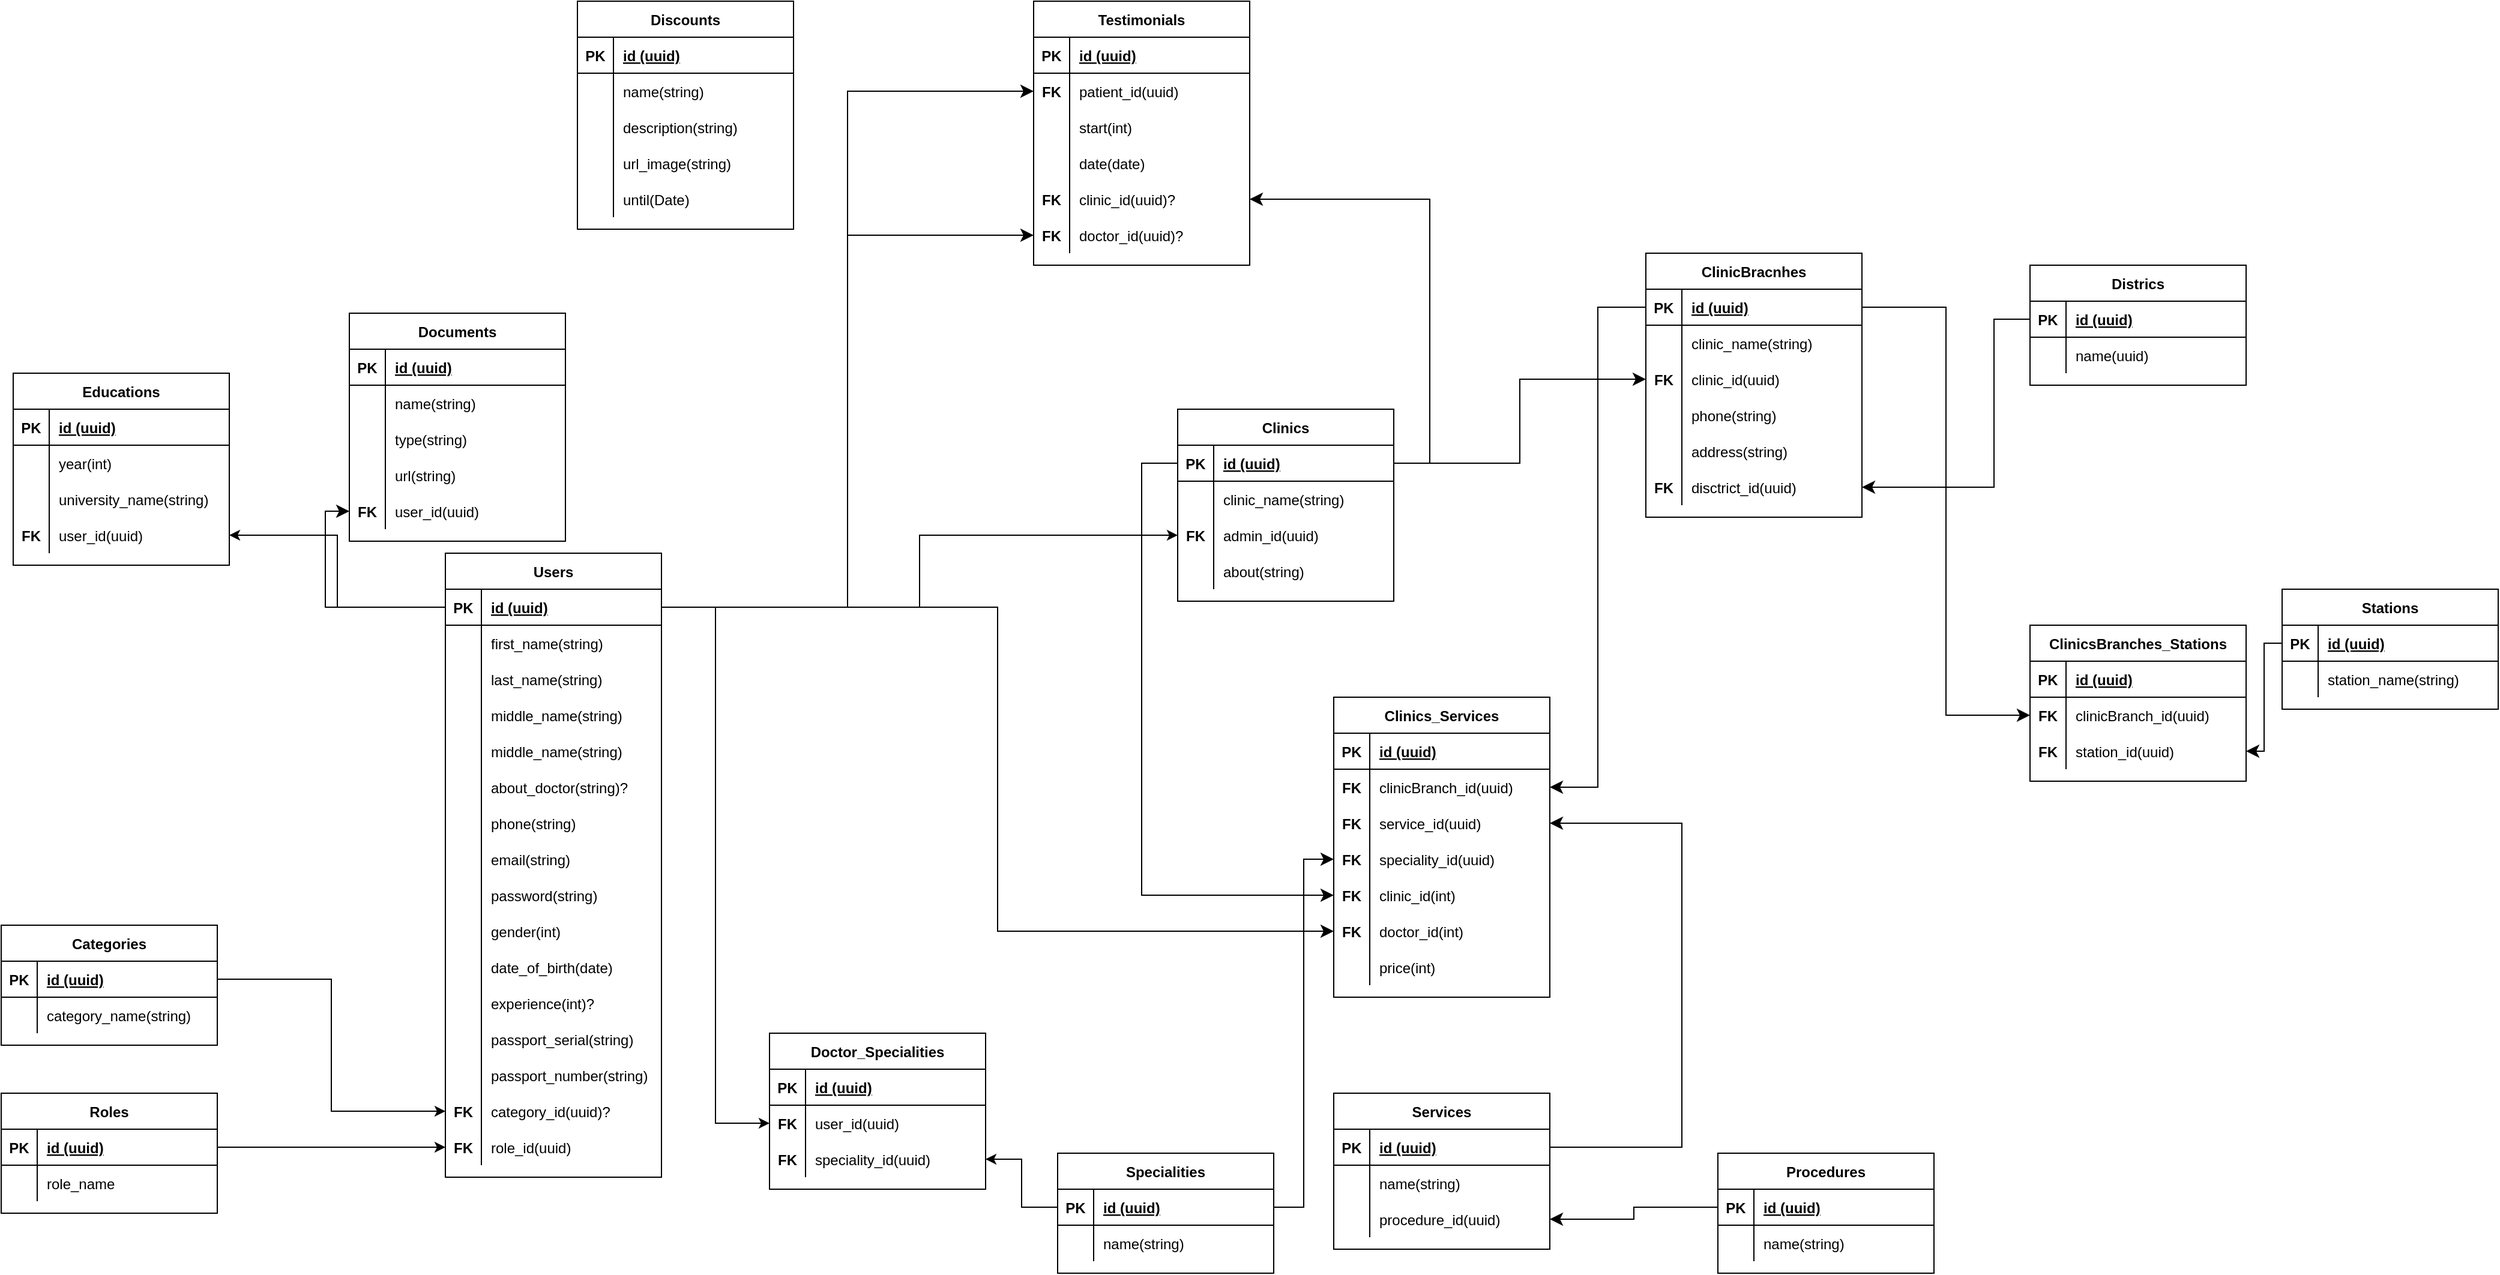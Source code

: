 <mxfile version="21.2.7" type="github">
  <diagram id="9MqEnYc2Nj3l7GqyiAAN" name="Page-1">
    <mxGraphModel dx="3238" dy="2496" grid="1" gridSize="10" guides="1" tooltips="1" connect="1" arrows="1" fold="1" page="1" pageScale="1" pageWidth="850" pageHeight="1100" math="0" shadow="0">
      <root>
        <mxCell id="0" />
        <mxCell id="1" parent="0" />
        <mxCell id="kiI4m6_xFj4V_bomf-qT-1" value="Users" style="shape=table;startSize=30;container=1;collapsible=1;childLayout=tableLayout;fixedRows=1;rowLines=0;fontStyle=1;align=center;resizeLast=1;" parent="1" vertex="1">
          <mxGeometry x="200" y="230" width="180" height="520" as="geometry" />
        </mxCell>
        <mxCell id="kiI4m6_xFj4V_bomf-qT-2" value="" style="shape=tableRow;horizontal=0;startSize=0;swimlaneHead=0;swimlaneBody=0;fillColor=none;collapsible=0;dropTarget=0;points=[[0,0.5],[1,0.5]];portConstraint=eastwest;top=0;left=0;right=0;bottom=1;" parent="kiI4m6_xFj4V_bomf-qT-1" vertex="1">
          <mxGeometry y="30" width="180" height="30" as="geometry" />
        </mxCell>
        <mxCell id="kiI4m6_xFj4V_bomf-qT-3" value="PK" style="shape=partialRectangle;connectable=0;fillColor=none;top=0;left=0;bottom=0;right=0;fontStyle=1;overflow=hidden;" parent="kiI4m6_xFj4V_bomf-qT-2" vertex="1">
          <mxGeometry width="30" height="30" as="geometry">
            <mxRectangle width="30" height="30" as="alternateBounds" />
          </mxGeometry>
        </mxCell>
        <mxCell id="kiI4m6_xFj4V_bomf-qT-4" value="id (uuid)" style="shape=partialRectangle;connectable=0;fillColor=none;top=0;left=0;bottom=0;right=0;align=left;spacingLeft=6;fontStyle=5;overflow=hidden;" parent="kiI4m6_xFj4V_bomf-qT-2" vertex="1">
          <mxGeometry x="30" width="150" height="30" as="geometry">
            <mxRectangle width="150" height="30" as="alternateBounds" />
          </mxGeometry>
        </mxCell>
        <mxCell id="kiI4m6_xFj4V_bomf-qT-5" value="" style="shape=tableRow;horizontal=0;startSize=0;swimlaneHead=0;swimlaneBody=0;fillColor=none;collapsible=0;dropTarget=0;points=[[0,0.5],[1,0.5]];portConstraint=eastwest;top=0;left=0;right=0;bottom=0;" parent="kiI4m6_xFj4V_bomf-qT-1" vertex="1">
          <mxGeometry y="60" width="180" height="30" as="geometry" />
        </mxCell>
        <mxCell id="kiI4m6_xFj4V_bomf-qT-6" value="" style="shape=partialRectangle;connectable=0;fillColor=none;top=0;left=0;bottom=0;right=0;editable=1;overflow=hidden;" parent="kiI4m6_xFj4V_bomf-qT-5" vertex="1">
          <mxGeometry width="30" height="30" as="geometry">
            <mxRectangle width="30" height="30" as="alternateBounds" />
          </mxGeometry>
        </mxCell>
        <mxCell id="kiI4m6_xFj4V_bomf-qT-7" value="first_name(string)" style="shape=partialRectangle;connectable=0;fillColor=none;top=0;left=0;bottom=0;right=0;align=left;spacingLeft=6;overflow=hidden;" parent="kiI4m6_xFj4V_bomf-qT-5" vertex="1">
          <mxGeometry x="30" width="150" height="30" as="geometry">
            <mxRectangle width="150" height="30" as="alternateBounds" />
          </mxGeometry>
        </mxCell>
        <mxCell id="kiI4m6_xFj4V_bomf-qT-8" value="" style="shape=tableRow;horizontal=0;startSize=0;swimlaneHead=0;swimlaneBody=0;fillColor=none;collapsible=0;dropTarget=0;points=[[0,0.5],[1,0.5]];portConstraint=eastwest;top=0;left=0;right=0;bottom=0;" parent="kiI4m6_xFj4V_bomf-qT-1" vertex="1">
          <mxGeometry y="90" width="180" height="30" as="geometry" />
        </mxCell>
        <mxCell id="kiI4m6_xFj4V_bomf-qT-9" value="" style="shape=partialRectangle;connectable=0;fillColor=none;top=0;left=0;bottom=0;right=0;editable=1;overflow=hidden;" parent="kiI4m6_xFj4V_bomf-qT-8" vertex="1">
          <mxGeometry width="30" height="30" as="geometry">
            <mxRectangle width="30" height="30" as="alternateBounds" />
          </mxGeometry>
        </mxCell>
        <mxCell id="kiI4m6_xFj4V_bomf-qT-10" value="last_name(string)" style="shape=partialRectangle;connectable=0;fillColor=none;top=0;left=0;bottom=0;right=0;align=left;spacingLeft=6;overflow=hidden;" parent="kiI4m6_xFj4V_bomf-qT-8" vertex="1">
          <mxGeometry x="30" width="150" height="30" as="geometry">
            <mxRectangle width="150" height="30" as="alternateBounds" />
          </mxGeometry>
        </mxCell>
        <mxCell id="kiI4m6_xFj4V_bomf-qT-11" value="" style="shape=tableRow;horizontal=0;startSize=0;swimlaneHead=0;swimlaneBody=0;fillColor=none;collapsible=0;dropTarget=0;points=[[0,0.5],[1,0.5]];portConstraint=eastwest;top=0;left=0;right=0;bottom=0;" parent="kiI4m6_xFj4V_bomf-qT-1" vertex="1">
          <mxGeometry y="120" width="180" height="30" as="geometry" />
        </mxCell>
        <mxCell id="kiI4m6_xFj4V_bomf-qT-12" value="" style="shape=partialRectangle;connectable=0;fillColor=none;top=0;left=0;bottom=0;right=0;editable=1;overflow=hidden;" parent="kiI4m6_xFj4V_bomf-qT-11" vertex="1">
          <mxGeometry width="30" height="30" as="geometry">
            <mxRectangle width="30" height="30" as="alternateBounds" />
          </mxGeometry>
        </mxCell>
        <mxCell id="kiI4m6_xFj4V_bomf-qT-13" value="middle_name(string)" style="shape=partialRectangle;connectable=0;fillColor=none;top=0;left=0;bottom=0;right=0;align=left;spacingLeft=6;overflow=hidden;" parent="kiI4m6_xFj4V_bomf-qT-11" vertex="1">
          <mxGeometry x="30" width="150" height="30" as="geometry">
            <mxRectangle width="150" height="30" as="alternateBounds" />
          </mxGeometry>
        </mxCell>
        <mxCell id="CMDw1XcCQZMTxHdBloxv-1" value="" style="shape=tableRow;horizontal=0;startSize=0;swimlaneHead=0;swimlaneBody=0;fillColor=none;collapsible=0;dropTarget=0;points=[[0,0.5],[1,0.5]];portConstraint=eastwest;top=0;left=0;right=0;bottom=0;" parent="kiI4m6_xFj4V_bomf-qT-1" vertex="1">
          <mxGeometry y="150" width="180" height="30" as="geometry" />
        </mxCell>
        <mxCell id="CMDw1XcCQZMTxHdBloxv-2" value="" style="shape=partialRectangle;connectable=0;fillColor=none;top=0;left=0;bottom=0;right=0;editable=1;overflow=hidden;" parent="CMDw1XcCQZMTxHdBloxv-1" vertex="1">
          <mxGeometry width="30" height="30" as="geometry">
            <mxRectangle width="30" height="30" as="alternateBounds" />
          </mxGeometry>
        </mxCell>
        <mxCell id="CMDw1XcCQZMTxHdBloxv-3" value="middle_name(string)" style="shape=partialRectangle;connectable=0;fillColor=none;top=0;left=0;bottom=0;right=0;align=left;spacingLeft=6;overflow=hidden;" parent="CMDw1XcCQZMTxHdBloxv-1" vertex="1">
          <mxGeometry x="30" width="150" height="30" as="geometry">
            <mxRectangle width="150" height="30" as="alternateBounds" />
          </mxGeometry>
        </mxCell>
        <mxCell id="QRh1w9l6UdamEkCsD1TO-170" value="" style="shape=tableRow;horizontal=0;startSize=0;swimlaneHead=0;swimlaneBody=0;fillColor=none;collapsible=0;dropTarget=0;points=[[0,0.5],[1,0.5]];portConstraint=eastwest;top=0;left=0;right=0;bottom=0;" parent="kiI4m6_xFj4V_bomf-qT-1" vertex="1">
          <mxGeometry y="180" width="180" height="30" as="geometry" />
        </mxCell>
        <mxCell id="QRh1w9l6UdamEkCsD1TO-171" value="" style="shape=partialRectangle;connectable=0;fillColor=none;top=0;left=0;bottom=0;right=0;editable=1;overflow=hidden;" parent="QRh1w9l6UdamEkCsD1TO-170" vertex="1">
          <mxGeometry width="30" height="30" as="geometry">
            <mxRectangle width="30" height="30" as="alternateBounds" />
          </mxGeometry>
        </mxCell>
        <mxCell id="QRh1w9l6UdamEkCsD1TO-172" value="about_doctor(string)?" style="shape=partialRectangle;connectable=0;fillColor=none;top=0;left=0;bottom=0;right=0;align=left;spacingLeft=6;overflow=hidden;" parent="QRh1w9l6UdamEkCsD1TO-170" vertex="1">
          <mxGeometry x="30" width="150" height="30" as="geometry">
            <mxRectangle width="150" height="30" as="alternateBounds" />
          </mxGeometry>
        </mxCell>
        <mxCell id="QRh1w9l6UdamEkCsD1TO-23" value="" style="shape=tableRow;horizontal=0;startSize=0;swimlaneHead=0;swimlaneBody=0;fillColor=none;collapsible=0;dropTarget=0;points=[[0,0.5],[1,0.5]];portConstraint=eastwest;top=0;left=0;right=0;bottom=0;" parent="kiI4m6_xFj4V_bomf-qT-1" vertex="1">
          <mxGeometry y="210" width="180" height="30" as="geometry" />
        </mxCell>
        <mxCell id="QRh1w9l6UdamEkCsD1TO-24" value="" style="shape=partialRectangle;connectable=0;fillColor=none;top=0;left=0;bottom=0;right=0;editable=1;overflow=hidden;" parent="QRh1w9l6UdamEkCsD1TO-23" vertex="1">
          <mxGeometry width="30" height="30" as="geometry">
            <mxRectangle width="30" height="30" as="alternateBounds" />
          </mxGeometry>
        </mxCell>
        <mxCell id="QRh1w9l6UdamEkCsD1TO-25" value="phone(string)" style="shape=partialRectangle;connectable=0;fillColor=none;top=0;left=0;bottom=0;right=0;align=left;spacingLeft=6;overflow=hidden;" parent="QRh1w9l6UdamEkCsD1TO-23" vertex="1">
          <mxGeometry x="30" width="150" height="30" as="geometry">
            <mxRectangle width="150" height="30" as="alternateBounds" />
          </mxGeometry>
        </mxCell>
        <mxCell id="QRh1w9l6UdamEkCsD1TO-26" value="" style="shape=tableRow;horizontal=0;startSize=0;swimlaneHead=0;swimlaneBody=0;fillColor=none;collapsible=0;dropTarget=0;points=[[0,0.5],[1,0.5]];portConstraint=eastwest;top=0;left=0;right=0;bottom=0;" parent="kiI4m6_xFj4V_bomf-qT-1" vertex="1">
          <mxGeometry y="240" width="180" height="30" as="geometry" />
        </mxCell>
        <mxCell id="QRh1w9l6UdamEkCsD1TO-27" value="" style="shape=partialRectangle;connectable=0;fillColor=none;top=0;left=0;bottom=0;right=0;editable=1;overflow=hidden;" parent="QRh1w9l6UdamEkCsD1TO-26" vertex="1">
          <mxGeometry width="30" height="30" as="geometry">
            <mxRectangle width="30" height="30" as="alternateBounds" />
          </mxGeometry>
        </mxCell>
        <mxCell id="QRh1w9l6UdamEkCsD1TO-28" value="email(string)" style="shape=partialRectangle;connectable=0;fillColor=none;top=0;left=0;bottom=0;right=0;align=left;spacingLeft=6;overflow=hidden;" parent="QRh1w9l6UdamEkCsD1TO-26" vertex="1">
          <mxGeometry x="30" width="150" height="30" as="geometry">
            <mxRectangle width="150" height="30" as="alternateBounds" />
          </mxGeometry>
        </mxCell>
        <mxCell id="QRh1w9l6UdamEkCsD1TO-29" value="" style="shape=tableRow;horizontal=0;startSize=0;swimlaneHead=0;swimlaneBody=0;fillColor=none;collapsible=0;dropTarget=0;points=[[0,0.5],[1,0.5]];portConstraint=eastwest;top=0;left=0;right=0;bottom=0;" parent="kiI4m6_xFj4V_bomf-qT-1" vertex="1">
          <mxGeometry y="270" width="180" height="30" as="geometry" />
        </mxCell>
        <mxCell id="QRh1w9l6UdamEkCsD1TO-30" value="" style="shape=partialRectangle;connectable=0;fillColor=none;top=0;left=0;bottom=0;right=0;editable=1;overflow=hidden;" parent="QRh1w9l6UdamEkCsD1TO-29" vertex="1">
          <mxGeometry width="30" height="30" as="geometry">
            <mxRectangle width="30" height="30" as="alternateBounds" />
          </mxGeometry>
        </mxCell>
        <mxCell id="QRh1w9l6UdamEkCsD1TO-31" value="password(string)" style="shape=partialRectangle;connectable=0;fillColor=none;top=0;left=0;bottom=0;right=0;align=left;spacingLeft=6;overflow=hidden;" parent="QRh1w9l6UdamEkCsD1TO-29" vertex="1">
          <mxGeometry x="30" width="150" height="30" as="geometry">
            <mxRectangle width="150" height="30" as="alternateBounds" />
          </mxGeometry>
        </mxCell>
        <mxCell id="QRh1w9l6UdamEkCsD1TO-32" value="" style="shape=tableRow;horizontal=0;startSize=0;swimlaneHead=0;swimlaneBody=0;fillColor=none;collapsible=0;dropTarget=0;points=[[0,0.5],[1,0.5]];portConstraint=eastwest;top=0;left=0;right=0;bottom=0;" parent="kiI4m6_xFj4V_bomf-qT-1" vertex="1">
          <mxGeometry y="300" width="180" height="30" as="geometry" />
        </mxCell>
        <mxCell id="QRh1w9l6UdamEkCsD1TO-33" value="" style="shape=partialRectangle;connectable=0;fillColor=none;top=0;left=0;bottom=0;right=0;editable=1;overflow=hidden;" parent="QRh1w9l6UdamEkCsD1TO-32" vertex="1">
          <mxGeometry width="30" height="30" as="geometry">
            <mxRectangle width="30" height="30" as="alternateBounds" />
          </mxGeometry>
        </mxCell>
        <mxCell id="QRh1w9l6UdamEkCsD1TO-34" value="gender(int)" style="shape=partialRectangle;connectable=0;fillColor=none;top=0;left=0;bottom=0;right=0;align=left;spacingLeft=6;overflow=hidden;" parent="QRh1w9l6UdamEkCsD1TO-32" vertex="1">
          <mxGeometry x="30" width="150" height="30" as="geometry">
            <mxRectangle width="150" height="30" as="alternateBounds" />
          </mxGeometry>
        </mxCell>
        <mxCell id="QRh1w9l6UdamEkCsD1TO-35" value="" style="shape=tableRow;horizontal=0;startSize=0;swimlaneHead=0;swimlaneBody=0;fillColor=none;collapsible=0;dropTarget=0;points=[[0,0.5],[1,0.5]];portConstraint=eastwest;top=0;left=0;right=0;bottom=0;" parent="kiI4m6_xFj4V_bomf-qT-1" vertex="1">
          <mxGeometry y="330" width="180" height="30" as="geometry" />
        </mxCell>
        <mxCell id="QRh1w9l6UdamEkCsD1TO-36" value="" style="shape=partialRectangle;connectable=0;fillColor=none;top=0;left=0;bottom=0;right=0;editable=1;overflow=hidden;" parent="QRh1w9l6UdamEkCsD1TO-35" vertex="1">
          <mxGeometry width="30" height="30" as="geometry">
            <mxRectangle width="30" height="30" as="alternateBounds" />
          </mxGeometry>
        </mxCell>
        <mxCell id="QRh1w9l6UdamEkCsD1TO-37" value="date_of_birth(date)" style="shape=partialRectangle;connectable=0;fillColor=none;top=0;left=0;bottom=0;right=0;align=left;spacingLeft=6;overflow=hidden;" parent="QRh1w9l6UdamEkCsD1TO-35" vertex="1">
          <mxGeometry x="30" width="150" height="30" as="geometry">
            <mxRectangle width="150" height="30" as="alternateBounds" />
          </mxGeometry>
        </mxCell>
        <mxCell id="QRh1w9l6UdamEkCsD1TO-318" value="" style="shape=tableRow;horizontal=0;startSize=0;swimlaneHead=0;swimlaneBody=0;fillColor=none;collapsible=0;dropTarget=0;points=[[0,0.5],[1,0.5]];portConstraint=eastwest;top=0;left=0;right=0;bottom=0;" parent="kiI4m6_xFj4V_bomf-qT-1" vertex="1">
          <mxGeometry y="360" width="180" height="30" as="geometry" />
        </mxCell>
        <mxCell id="QRh1w9l6UdamEkCsD1TO-319" value="" style="shape=partialRectangle;connectable=0;fillColor=none;top=0;left=0;bottom=0;right=0;editable=1;overflow=hidden;" parent="QRh1w9l6UdamEkCsD1TO-318" vertex="1">
          <mxGeometry width="30" height="30" as="geometry">
            <mxRectangle width="30" height="30" as="alternateBounds" />
          </mxGeometry>
        </mxCell>
        <mxCell id="QRh1w9l6UdamEkCsD1TO-320" value="experience(int)?" style="shape=partialRectangle;connectable=0;fillColor=none;top=0;left=0;bottom=0;right=0;align=left;spacingLeft=6;overflow=hidden;" parent="QRh1w9l6UdamEkCsD1TO-318" vertex="1">
          <mxGeometry x="30" width="150" height="30" as="geometry">
            <mxRectangle width="150" height="30" as="alternateBounds" />
          </mxGeometry>
        </mxCell>
        <mxCell id="QRh1w9l6UdamEkCsD1TO-38" value="" style="shape=tableRow;horizontal=0;startSize=0;swimlaneHead=0;swimlaneBody=0;fillColor=none;collapsible=0;dropTarget=0;points=[[0,0.5],[1,0.5]];portConstraint=eastwest;top=0;left=0;right=0;bottom=0;" parent="kiI4m6_xFj4V_bomf-qT-1" vertex="1">
          <mxGeometry y="390" width="180" height="30" as="geometry" />
        </mxCell>
        <mxCell id="QRh1w9l6UdamEkCsD1TO-39" value="" style="shape=partialRectangle;connectable=0;fillColor=none;top=0;left=0;bottom=0;right=0;editable=1;overflow=hidden;" parent="QRh1w9l6UdamEkCsD1TO-38" vertex="1">
          <mxGeometry width="30" height="30" as="geometry">
            <mxRectangle width="30" height="30" as="alternateBounds" />
          </mxGeometry>
        </mxCell>
        <mxCell id="QRh1w9l6UdamEkCsD1TO-40" value="passport_serial(string)" style="shape=partialRectangle;connectable=0;fillColor=none;top=0;left=0;bottom=0;right=0;align=left;spacingLeft=6;overflow=hidden;" parent="QRh1w9l6UdamEkCsD1TO-38" vertex="1">
          <mxGeometry x="30" width="150" height="30" as="geometry">
            <mxRectangle width="150" height="30" as="alternateBounds" />
          </mxGeometry>
        </mxCell>
        <mxCell id="QRh1w9l6UdamEkCsD1TO-314" value="" style="shape=tableRow;horizontal=0;startSize=0;swimlaneHead=0;swimlaneBody=0;fillColor=none;collapsible=0;dropTarget=0;points=[[0,0.5],[1,0.5]];portConstraint=eastwest;top=0;left=0;right=0;bottom=0;" parent="kiI4m6_xFj4V_bomf-qT-1" vertex="1">
          <mxGeometry y="420" width="180" height="30" as="geometry" />
        </mxCell>
        <mxCell id="QRh1w9l6UdamEkCsD1TO-315" value="" style="shape=partialRectangle;connectable=0;fillColor=none;top=0;left=0;bottom=0;right=0;editable=1;overflow=hidden;" parent="QRh1w9l6UdamEkCsD1TO-314" vertex="1">
          <mxGeometry width="30" height="30" as="geometry">
            <mxRectangle width="30" height="30" as="alternateBounds" />
          </mxGeometry>
        </mxCell>
        <mxCell id="QRh1w9l6UdamEkCsD1TO-316" value="passport_number(string)" style="shape=partialRectangle;connectable=0;fillColor=none;top=0;left=0;bottom=0;right=0;align=left;spacingLeft=6;overflow=hidden;" parent="QRh1w9l6UdamEkCsD1TO-314" vertex="1">
          <mxGeometry x="30" width="150" height="30" as="geometry">
            <mxRectangle width="150" height="30" as="alternateBounds" />
          </mxGeometry>
        </mxCell>
        <mxCell id="QRh1w9l6UdamEkCsD1TO-41" value="" style="shape=tableRow;horizontal=0;startSize=0;swimlaneHead=0;swimlaneBody=0;fillColor=none;collapsible=0;dropTarget=0;points=[[0,0.5],[1,0.5]];portConstraint=eastwest;top=0;left=0;right=0;bottom=0;" parent="kiI4m6_xFj4V_bomf-qT-1" vertex="1">
          <mxGeometry y="450" width="180" height="30" as="geometry" />
        </mxCell>
        <mxCell id="QRh1w9l6UdamEkCsD1TO-42" value="FK" style="shape=partialRectangle;connectable=0;fillColor=none;top=0;left=0;bottom=0;right=0;editable=1;overflow=hidden;fontStyle=1" parent="QRh1w9l6UdamEkCsD1TO-41" vertex="1">
          <mxGeometry width="30" height="30" as="geometry">
            <mxRectangle width="30" height="30" as="alternateBounds" />
          </mxGeometry>
        </mxCell>
        <mxCell id="QRh1w9l6UdamEkCsD1TO-43" value="category_id(uuid)?" style="shape=partialRectangle;connectable=0;fillColor=none;top=0;left=0;bottom=0;right=0;align=left;spacingLeft=6;overflow=hidden;" parent="QRh1w9l6UdamEkCsD1TO-41" vertex="1">
          <mxGeometry x="30" width="150" height="30" as="geometry">
            <mxRectangle width="150" height="30" as="alternateBounds" />
          </mxGeometry>
        </mxCell>
        <mxCell id="QRh1w9l6UdamEkCsD1TO-1" value="" style="shape=tableRow;horizontal=0;startSize=0;swimlaneHead=0;swimlaneBody=0;fillColor=none;collapsible=0;dropTarget=0;points=[[0,0.5],[1,0.5]];portConstraint=eastwest;top=0;left=0;right=0;bottom=0;" parent="kiI4m6_xFj4V_bomf-qT-1" vertex="1">
          <mxGeometry y="480" width="180" height="30" as="geometry" />
        </mxCell>
        <mxCell id="QRh1w9l6UdamEkCsD1TO-2" value="FK" style="shape=partialRectangle;connectable=0;fillColor=none;top=0;left=0;bottom=0;right=0;editable=1;overflow=hidden;fontStyle=1" parent="QRh1w9l6UdamEkCsD1TO-1" vertex="1">
          <mxGeometry width="30" height="30" as="geometry">
            <mxRectangle width="30" height="30" as="alternateBounds" />
          </mxGeometry>
        </mxCell>
        <mxCell id="QRh1w9l6UdamEkCsD1TO-3" value="role_id(uuid)" style="shape=partialRectangle;connectable=0;fillColor=none;top=0;left=0;bottom=0;right=0;align=left;spacingLeft=6;overflow=hidden;" parent="QRh1w9l6UdamEkCsD1TO-1" vertex="1">
          <mxGeometry x="30" width="150" height="30" as="geometry">
            <mxRectangle width="150" height="30" as="alternateBounds" />
          </mxGeometry>
        </mxCell>
        <mxCell id="QRh1w9l6UdamEkCsD1TO-4" value="Roles" style="shape=table;startSize=30;container=1;collapsible=1;childLayout=tableLayout;fixedRows=1;rowLines=0;fontStyle=1;align=center;resizeLast=1;" parent="1" vertex="1">
          <mxGeometry x="-170" y="680" width="180" height="100" as="geometry" />
        </mxCell>
        <mxCell id="QRh1w9l6UdamEkCsD1TO-5" value="" style="shape=tableRow;horizontal=0;startSize=0;swimlaneHead=0;swimlaneBody=0;fillColor=none;collapsible=0;dropTarget=0;points=[[0,0.5],[1,0.5]];portConstraint=eastwest;top=0;left=0;right=0;bottom=1;" parent="QRh1w9l6UdamEkCsD1TO-4" vertex="1">
          <mxGeometry y="30" width="180" height="30" as="geometry" />
        </mxCell>
        <mxCell id="QRh1w9l6UdamEkCsD1TO-6" value="PK" style="shape=partialRectangle;connectable=0;fillColor=none;top=0;left=0;bottom=0;right=0;fontStyle=1;overflow=hidden;" parent="QRh1w9l6UdamEkCsD1TO-5" vertex="1">
          <mxGeometry width="30" height="30" as="geometry">
            <mxRectangle width="30" height="30" as="alternateBounds" />
          </mxGeometry>
        </mxCell>
        <mxCell id="QRh1w9l6UdamEkCsD1TO-7" value="id (uuid)" style="shape=partialRectangle;connectable=0;fillColor=none;top=0;left=0;bottom=0;right=0;align=left;spacingLeft=6;fontStyle=5;overflow=hidden;" parent="QRh1w9l6UdamEkCsD1TO-5" vertex="1">
          <mxGeometry x="30" width="150" height="30" as="geometry">
            <mxRectangle width="150" height="30" as="alternateBounds" />
          </mxGeometry>
        </mxCell>
        <mxCell id="QRh1w9l6UdamEkCsD1TO-8" value="" style="shape=tableRow;horizontal=0;startSize=0;swimlaneHead=0;swimlaneBody=0;fillColor=none;collapsible=0;dropTarget=0;points=[[0,0.5],[1,0.5]];portConstraint=eastwest;top=0;left=0;right=0;bottom=0;" parent="QRh1w9l6UdamEkCsD1TO-4" vertex="1">
          <mxGeometry y="60" width="180" height="30" as="geometry" />
        </mxCell>
        <mxCell id="QRh1w9l6UdamEkCsD1TO-9" value="" style="shape=partialRectangle;connectable=0;fillColor=none;top=0;left=0;bottom=0;right=0;editable=1;overflow=hidden;" parent="QRh1w9l6UdamEkCsD1TO-8" vertex="1">
          <mxGeometry width="30" height="30" as="geometry">
            <mxRectangle width="30" height="30" as="alternateBounds" />
          </mxGeometry>
        </mxCell>
        <mxCell id="QRh1w9l6UdamEkCsD1TO-10" value="role_name" style="shape=partialRectangle;connectable=0;fillColor=none;top=0;left=0;bottom=0;right=0;align=left;spacingLeft=6;overflow=hidden;" parent="QRh1w9l6UdamEkCsD1TO-8" vertex="1">
          <mxGeometry x="30" width="150" height="30" as="geometry">
            <mxRectangle width="150" height="30" as="alternateBounds" />
          </mxGeometry>
        </mxCell>
        <mxCell id="QRh1w9l6UdamEkCsD1TO-44" value="Clinics" style="shape=table;startSize=30;container=1;collapsible=1;childLayout=tableLayout;fixedRows=1;rowLines=0;fontStyle=1;align=center;resizeLast=1;" parent="1" vertex="1">
          <mxGeometry x="810" y="110" width="180" height="160" as="geometry" />
        </mxCell>
        <mxCell id="QRh1w9l6UdamEkCsD1TO-45" value="" style="shape=tableRow;horizontal=0;startSize=0;swimlaneHead=0;swimlaneBody=0;fillColor=none;collapsible=0;dropTarget=0;points=[[0,0.5],[1,0.5]];portConstraint=eastwest;top=0;left=0;right=0;bottom=1;" parent="QRh1w9l6UdamEkCsD1TO-44" vertex="1">
          <mxGeometry y="30" width="180" height="30" as="geometry" />
        </mxCell>
        <mxCell id="QRh1w9l6UdamEkCsD1TO-46" value="PK" style="shape=partialRectangle;connectable=0;fillColor=none;top=0;left=0;bottom=0;right=0;fontStyle=1;overflow=hidden;" parent="QRh1w9l6UdamEkCsD1TO-45" vertex="1">
          <mxGeometry width="30" height="30" as="geometry">
            <mxRectangle width="30" height="30" as="alternateBounds" />
          </mxGeometry>
        </mxCell>
        <mxCell id="QRh1w9l6UdamEkCsD1TO-47" value="id (uuid)" style="shape=partialRectangle;connectable=0;fillColor=none;top=0;left=0;bottom=0;right=0;align=left;spacingLeft=6;fontStyle=5;overflow=hidden;" parent="QRh1w9l6UdamEkCsD1TO-45" vertex="1">
          <mxGeometry x="30" width="150" height="30" as="geometry">
            <mxRectangle width="150" height="30" as="alternateBounds" />
          </mxGeometry>
        </mxCell>
        <mxCell id="QRh1w9l6UdamEkCsD1TO-48" value="" style="shape=tableRow;horizontal=0;startSize=0;swimlaneHead=0;swimlaneBody=0;fillColor=none;collapsible=0;dropTarget=0;points=[[0,0.5],[1,0.5]];portConstraint=eastwest;top=0;left=0;right=0;bottom=0;" parent="QRh1w9l6UdamEkCsD1TO-44" vertex="1">
          <mxGeometry y="60" width="180" height="30" as="geometry" />
        </mxCell>
        <mxCell id="QRh1w9l6UdamEkCsD1TO-49" value="" style="shape=partialRectangle;connectable=0;fillColor=none;top=0;left=0;bottom=0;right=0;editable=1;overflow=hidden;" parent="QRh1w9l6UdamEkCsD1TO-48" vertex="1">
          <mxGeometry width="30" height="30" as="geometry">
            <mxRectangle width="30" height="30" as="alternateBounds" />
          </mxGeometry>
        </mxCell>
        <mxCell id="QRh1w9l6UdamEkCsD1TO-50" value="clinic_name(string)" style="shape=partialRectangle;connectable=0;fillColor=none;top=0;left=0;bottom=0;right=0;align=left;spacingLeft=6;overflow=hidden;" parent="QRh1w9l6UdamEkCsD1TO-48" vertex="1">
          <mxGeometry x="30" width="150" height="30" as="geometry">
            <mxRectangle width="150" height="30" as="alternateBounds" />
          </mxGeometry>
        </mxCell>
        <mxCell id="QRh1w9l6UdamEkCsD1TO-84" value="" style="shape=tableRow;horizontal=0;startSize=0;swimlaneHead=0;swimlaneBody=0;fillColor=none;collapsible=0;dropTarget=0;points=[[0,0.5],[1,0.5]];portConstraint=eastwest;top=0;left=0;right=0;bottom=0;" parent="QRh1w9l6UdamEkCsD1TO-44" vertex="1">
          <mxGeometry y="90" width="180" height="30" as="geometry" />
        </mxCell>
        <mxCell id="QRh1w9l6UdamEkCsD1TO-85" value="FK" style="shape=partialRectangle;connectable=0;fillColor=none;top=0;left=0;bottom=0;right=0;editable=1;overflow=hidden;fontStyle=1" parent="QRh1w9l6UdamEkCsD1TO-84" vertex="1">
          <mxGeometry width="30" height="30" as="geometry">
            <mxRectangle width="30" height="30" as="alternateBounds" />
          </mxGeometry>
        </mxCell>
        <mxCell id="QRh1w9l6UdamEkCsD1TO-86" value="admin_id(uuid)" style="shape=partialRectangle;connectable=0;fillColor=none;top=0;left=0;bottom=0;right=0;align=left;spacingLeft=6;overflow=hidden;" parent="QRh1w9l6UdamEkCsD1TO-84" vertex="1">
          <mxGeometry x="30" width="150" height="30" as="geometry">
            <mxRectangle width="150" height="30" as="alternateBounds" />
          </mxGeometry>
        </mxCell>
        <mxCell id="QRh1w9l6UdamEkCsD1TO-87" value="" style="shape=tableRow;horizontal=0;startSize=0;swimlaneHead=0;swimlaneBody=0;fillColor=none;collapsible=0;dropTarget=0;points=[[0,0.5],[1,0.5]];portConstraint=eastwest;top=0;left=0;right=0;bottom=0;" parent="QRh1w9l6UdamEkCsD1TO-44" vertex="1">
          <mxGeometry y="120" width="180" height="30" as="geometry" />
        </mxCell>
        <mxCell id="QRh1w9l6UdamEkCsD1TO-88" value="" style="shape=partialRectangle;connectable=0;fillColor=none;top=0;left=0;bottom=0;right=0;editable=1;overflow=hidden;" parent="QRh1w9l6UdamEkCsD1TO-87" vertex="1">
          <mxGeometry width="30" height="30" as="geometry">
            <mxRectangle width="30" height="30" as="alternateBounds" />
          </mxGeometry>
        </mxCell>
        <mxCell id="QRh1w9l6UdamEkCsD1TO-89" value="about(string)" style="shape=partialRectangle;connectable=0;fillColor=none;top=0;left=0;bottom=0;right=0;align=left;spacingLeft=6;overflow=hidden;" parent="QRh1w9l6UdamEkCsD1TO-87" vertex="1">
          <mxGeometry x="30" width="150" height="30" as="geometry">
            <mxRectangle width="150" height="30" as="alternateBounds" />
          </mxGeometry>
        </mxCell>
        <mxCell id="QRh1w9l6UdamEkCsD1TO-99" value="Stations" style="shape=table;startSize=30;container=1;collapsible=1;childLayout=tableLayout;fixedRows=1;rowLines=0;fontStyle=1;align=center;resizeLast=1;" parent="1" vertex="1">
          <mxGeometry x="1730" y="260" width="180" height="100" as="geometry" />
        </mxCell>
        <mxCell id="QRh1w9l6UdamEkCsD1TO-100" value="" style="shape=tableRow;horizontal=0;startSize=0;swimlaneHead=0;swimlaneBody=0;fillColor=none;collapsible=0;dropTarget=0;points=[[0,0.5],[1,0.5]];portConstraint=eastwest;top=0;left=0;right=0;bottom=1;" parent="QRh1w9l6UdamEkCsD1TO-99" vertex="1">
          <mxGeometry y="30" width="180" height="30" as="geometry" />
        </mxCell>
        <mxCell id="QRh1w9l6UdamEkCsD1TO-101" value="PK" style="shape=partialRectangle;connectable=0;fillColor=none;top=0;left=0;bottom=0;right=0;fontStyle=1;overflow=hidden;" parent="QRh1w9l6UdamEkCsD1TO-100" vertex="1">
          <mxGeometry width="30" height="30" as="geometry">
            <mxRectangle width="30" height="30" as="alternateBounds" />
          </mxGeometry>
        </mxCell>
        <mxCell id="QRh1w9l6UdamEkCsD1TO-102" value="id (uuid)" style="shape=partialRectangle;connectable=0;fillColor=none;top=0;left=0;bottom=0;right=0;align=left;spacingLeft=6;fontStyle=5;overflow=hidden;" parent="QRh1w9l6UdamEkCsD1TO-100" vertex="1">
          <mxGeometry x="30" width="150" height="30" as="geometry">
            <mxRectangle width="150" height="30" as="alternateBounds" />
          </mxGeometry>
        </mxCell>
        <mxCell id="QRh1w9l6UdamEkCsD1TO-103" value="" style="shape=tableRow;horizontal=0;startSize=0;swimlaneHead=0;swimlaneBody=0;fillColor=none;collapsible=0;dropTarget=0;points=[[0,0.5],[1,0.5]];portConstraint=eastwest;top=0;left=0;right=0;bottom=0;" parent="QRh1w9l6UdamEkCsD1TO-99" vertex="1">
          <mxGeometry y="60" width="180" height="30" as="geometry" />
        </mxCell>
        <mxCell id="QRh1w9l6UdamEkCsD1TO-104" value="" style="shape=partialRectangle;connectable=0;fillColor=none;top=0;left=0;bottom=0;right=0;editable=1;overflow=hidden;" parent="QRh1w9l6UdamEkCsD1TO-103" vertex="1">
          <mxGeometry width="30" height="30" as="geometry">
            <mxRectangle width="30" height="30" as="alternateBounds" />
          </mxGeometry>
        </mxCell>
        <mxCell id="QRh1w9l6UdamEkCsD1TO-105" value="station_name(string)" style="shape=partialRectangle;connectable=0;fillColor=none;top=0;left=0;bottom=0;right=0;align=left;spacingLeft=6;overflow=hidden;" parent="QRh1w9l6UdamEkCsD1TO-103" vertex="1">
          <mxGeometry x="30" width="150" height="30" as="geometry">
            <mxRectangle width="150" height="30" as="alternateBounds" />
          </mxGeometry>
        </mxCell>
        <mxCell id="QRh1w9l6UdamEkCsD1TO-118" value="ClinicsBranches_Stations" style="shape=table;startSize=30;container=1;collapsible=1;childLayout=tableLayout;fixedRows=1;rowLines=0;fontStyle=1;align=center;resizeLast=1;" parent="1" vertex="1">
          <mxGeometry x="1520" y="290" width="180" height="130" as="geometry" />
        </mxCell>
        <mxCell id="QRh1w9l6UdamEkCsD1TO-119" value="" style="shape=tableRow;horizontal=0;startSize=0;swimlaneHead=0;swimlaneBody=0;fillColor=none;collapsible=0;dropTarget=0;points=[[0,0.5],[1,0.5]];portConstraint=eastwest;top=0;left=0;right=0;bottom=1;" parent="QRh1w9l6UdamEkCsD1TO-118" vertex="1">
          <mxGeometry y="30" width="180" height="30" as="geometry" />
        </mxCell>
        <mxCell id="QRh1w9l6UdamEkCsD1TO-120" value="PK" style="shape=partialRectangle;connectable=0;fillColor=none;top=0;left=0;bottom=0;right=0;fontStyle=1;overflow=hidden;" parent="QRh1w9l6UdamEkCsD1TO-119" vertex="1">
          <mxGeometry width="30" height="30" as="geometry">
            <mxRectangle width="30" height="30" as="alternateBounds" />
          </mxGeometry>
        </mxCell>
        <mxCell id="QRh1w9l6UdamEkCsD1TO-121" value="id (uuid)" style="shape=partialRectangle;connectable=0;fillColor=none;top=0;left=0;bottom=0;right=0;align=left;spacingLeft=6;fontStyle=5;overflow=hidden;" parent="QRh1w9l6UdamEkCsD1TO-119" vertex="1">
          <mxGeometry x="30" width="150" height="30" as="geometry">
            <mxRectangle width="150" height="30" as="alternateBounds" />
          </mxGeometry>
        </mxCell>
        <mxCell id="QRh1w9l6UdamEkCsD1TO-125" value="" style="shape=tableRow;horizontal=0;startSize=0;swimlaneHead=0;swimlaneBody=0;fillColor=none;collapsible=0;dropTarget=0;points=[[0,0.5],[1,0.5]];portConstraint=eastwest;top=0;left=0;right=0;bottom=0;" parent="QRh1w9l6UdamEkCsD1TO-118" vertex="1">
          <mxGeometry y="60" width="180" height="30" as="geometry" />
        </mxCell>
        <mxCell id="QRh1w9l6UdamEkCsD1TO-126" value="FK" style="shape=partialRectangle;connectable=0;fillColor=none;top=0;left=0;bottom=0;right=0;editable=1;overflow=hidden;fontStyle=1" parent="QRh1w9l6UdamEkCsD1TO-125" vertex="1">
          <mxGeometry width="30" height="30" as="geometry">
            <mxRectangle width="30" height="30" as="alternateBounds" />
          </mxGeometry>
        </mxCell>
        <mxCell id="QRh1w9l6UdamEkCsD1TO-127" value="clinicBranch_id(uuid)" style="shape=partialRectangle;connectable=0;fillColor=none;top=0;left=0;bottom=0;right=0;align=left;spacingLeft=6;overflow=hidden;" parent="QRh1w9l6UdamEkCsD1TO-125" vertex="1">
          <mxGeometry x="30" width="150" height="30" as="geometry">
            <mxRectangle width="150" height="30" as="alternateBounds" />
          </mxGeometry>
        </mxCell>
        <mxCell id="QRh1w9l6UdamEkCsD1TO-128" value="" style="shape=tableRow;horizontal=0;startSize=0;swimlaneHead=0;swimlaneBody=0;fillColor=none;collapsible=0;dropTarget=0;points=[[0,0.5],[1,0.5]];portConstraint=eastwest;top=0;left=0;right=0;bottom=0;" parent="QRh1w9l6UdamEkCsD1TO-118" vertex="1">
          <mxGeometry y="90" width="180" height="30" as="geometry" />
        </mxCell>
        <mxCell id="QRh1w9l6UdamEkCsD1TO-129" value="FK" style="shape=partialRectangle;connectable=0;fillColor=none;top=0;left=0;bottom=0;right=0;editable=1;overflow=hidden;fontStyle=1" parent="QRh1w9l6UdamEkCsD1TO-128" vertex="1">
          <mxGeometry width="30" height="30" as="geometry">
            <mxRectangle width="30" height="30" as="alternateBounds" />
          </mxGeometry>
        </mxCell>
        <mxCell id="QRh1w9l6UdamEkCsD1TO-130" value="station_id(uuid)" style="shape=partialRectangle;connectable=0;fillColor=none;top=0;left=0;bottom=0;right=0;align=left;spacingLeft=6;overflow=hidden;" parent="QRh1w9l6UdamEkCsD1TO-128" vertex="1">
          <mxGeometry x="30" width="150" height="30" as="geometry">
            <mxRectangle width="150" height="30" as="alternateBounds" />
          </mxGeometry>
        </mxCell>
        <mxCell id="QRh1w9l6UdamEkCsD1TO-137" value="ClinicBracnhes" style="shape=table;startSize=30;container=1;collapsible=1;childLayout=tableLayout;fixedRows=1;rowLines=0;fontStyle=1;align=center;resizeLast=1;" parent="1" vertex="1">
          <mxGeometry x="1200" y="-20" width="180" height="220" as="geometry" />
        </mxCell>
        <mxCell id="QRh1w9l6UdamEkCsD1TO-138" value="" style="shape=tableRow;horizontal=0;startSize=0;swimlaneHead=0;swimlaneBody=0;fillColor=none;collapsible=0;dropTarget=0;points=[[0,0.5],[1,0.5]];portConstraint=eastwest;top=0;left=0;right=0;bottom=1;" parent="QRh1w9l6UdamEkCsD1TO-137" vertex="1">
          <mxGeometry y="30" width="180" height="30" as="geometry" />
        </mxCell>
        <mxCell id="QRh1w9l6UdamEkCsD1TO-139" value="PK" style="shape=partialRectangle;connectable=0;fillColor=none;top=0;left=0;bottom=0;right=0;fontStyle=1;overflow=hidden;" parent="QRh1w9l6UdamEkCsD1TO-138" vertex="1">
          <mxGeometry width="30" height="30" as="geometry">
            <mxRectangle width="30" height="30" as="alternateBounds" />
          </mxGeometry>
        </mxCell>
        <mxCell id="QRh1w9l6UdamEkCsD1TO-140" value="id (uuid)" style="shape=partialRectangle;connectable=0;fillColor=none;top=0;left=0;bottom=0;right=0;align=left;spacingLeft=6;fontStyle=5;overflow=hidden;" parent="QRh1w9l6UdamEkCsD1TO-138" vertex="1">
          <mxGeometry x="30" width="150" height="30" as="geometry">
            <mxRectangle width="150" height="30" as="alternateBounds" />
          </mxGeometry>
        </mxCell>
        <mxCell id="QRh1w9l6UdamEkCsD1TO-141" value="" style="shape=tableRow;horizontal=0;startSize=0;swimlaneHead=0;swimlaneBody=0;fillColor=none;collapsible=0;dropTarget=0;points=[[0,0.5],[1,0.5]];portConstraint=eastwest;top=0;left=0;right=0;bottom=0;" parent="QRh1w9l6UdamEkCsD1TO-137" vertex="1">
          <mxGeometry y="60" width="180" height="30" as="geometry" />
        </mxCell>
        <mxCell id="QRh1w9l6UdamEkCsD1TO-142" value="" style="shape=partialRectangle;connectable=0;fillColor=none;top=0;left=0;bottom=0;right=0;editable=1;overflow=hidden;" parent="QRh1w9l6UdamEkCsD1TO-141" vertex="1">
          <mxGeometry width="30" height="30" as="geometry">
            <mxRectangle width="30" height="30" as="alternateBounds" />
          </mxGeometry>
        </mxCell>
        <mxCell id="QRh1w9l6UdamEkCsD1TO-143" value="clinic_name(string)" style="shape=partialRectangle;connectable=0;fillColor=none;top=0;left=0;bottom=0;right=0;align=left;spacingLeft=6;overflow=hidden;" parent="QRh1w9l6UdamEkCsD1TO-141" vertex="1">
          <mxGeometry x="30" width="150" height="30" as="geometry">
            <mxRectangle width="150" height="30" as="alternateBounds" />
          </mxGeometry>
        </mxCell>
        <mxCell id="QRh1w9l6UdamEkCsD1TO-144" value="" style="shape=tableRow;horizontal=0;startSize=0;swimlaneHead=0;swimlaneBody=0;fillColor=none;collapsible=0;dropTarget=0;points=[[0,0.5],[1,0.5]];portConstraint=eastwest;top=0;left=0;right=0;bottom=0;" parent="QRh1w9l6UdamEkCsD1TO-137" vertex="1">
          <mxGeometry y="90" width="180" height="30" as="geometry" />
        </mxCell>
        <mxCell id="QRh1w9l6UdamEkCsD1TO-145" value="FK" style="shape=partialRectangle;connectable=0;fillColor=none;top=0;left=0;bottom=0;right=0;editable=1;overflow=hidden;fontStyle=1" parent="QRh1w9l6UdamEkCsD1TO-144" vertex="1">
          <mxGeometry width="30" height="30" as="geometry">
            <mxRectangle width="30" height="30" as="alternateBounds" />
          </mxGeometry>
        </mxCell>
        <mxCell id="QRh1w9l6UdamEkCsD1TO-146" value="clinic_id(uuid)" style="shape=partialRectangle;connectable=0;fillColor=none;top=0;left=0;bottom=0;right=0;align=left;spacingLeft=6;overflow=hidden;" parent="QRh1w9l6UdamEkCsD1TO-144" vertex="1">
          <mxGeometry x="30" width="150" height="30" as="geometry">
            <mxRectangle width="150" height="30" as="alternateBounds" />
          </mxGeometry>
        </mxCell>
        <mxCell id="QRh1w9l6UdamEkCsD1TO-150" value="" style="shape=tableRow;horizontal=0;startSize=0;swimlaneHead=0;swimlaneBody=0;fillColor=none;collapsible=0;dropTarget=0;points=[[0,0.5],[1,0.5]];portConstraint=eastwest;top=0;left=0;right=0;bottom=0;" parent="QRh1w9l6UdamEkCsD1TO-137" vertex="1">
          <mxGeometry y="120" width="180" height="30" as="geometry" />
        </mxCell>
        <mxCell id="QRh1w9l6UdamEkCsD1TO-151" value="" style="shape=partialRectangle;connectable=0;fillColor=none;top=0;left=0;bottom=0;right=0;editable=1;overflow=hidden;" parent="QRh1w9l6UdamEkCsD1TO-150" vertex="1">
          <mxGeometry width="30" height="30" as="geometry">
            <mxRectangle width="30" height="30" as="alternateBounds" />
          </mxGeometry>
        </mxCell>
        <mxCell id="QRh1w9l6UdamEkCsD1TO-152" value="phone(string)" style="shape=partialRectangle;connectable=0;fillColor=none;top=0;left=0;bottom=0;right=0;align=left;spacingLeft=6;overflow=hidden;" parent="QRh1w9l6UdamEkCsD1TO-150" vertex="1">
          <mxGeometry x="30" width="150" height="30" as="geometry">
            <mxRectangle width="150" height="30" as="alternateBounds" />
          </mxGeometry>
        </mxCell>
        <mxCell id="QRh1w9l6UdamEkCsD1TO-153" value="" style="shape=tableRow;horizontal=0;startSize=0;swimlaneHead=0;swimlaneBody=0;fillColor=none;collapsible=0;dropTarget=0;points=[[0,0.5],[1,0.5]];portConstraint=eastwest;top=0;left=0;right=0;bottom=0;" parent="QRh1w9l6UdamEkCsD1TO-137" vertex="1">
          <mxGeometry y="150" width="180" height="30" as="geometry" />
        </mxCell>
        <mxCell id="QRh1w9l6UdamEkCsD1TO-154" value="" style="shape=partialRectangle;connectable=0;fillColor=none;top=0;left=0;bottom=0;right=0;editable=1;overflow=hidden;" parent="QRh1w9l6UdamEkCsD1TO-153" vertex="1">
          <mxGeometry width="30" height="30" as="geometry">
            <mxRectangle width="30" height="30" as="alternateBounds" />
          </mxGeometry>
        </mxCell>
        <mxCell id="QRh1w9l6UdamEkCsD1TO-155" value="address(string)" style="shape=partialRectangle;connectable=0;fillColor=none;top=0;left=0;bottom=0;right=0;align=left;spacingLeft=6;overflow=hidden;" parent="QRh1w9l6UdamEkCsD1TO-153" vertex="1">
          <mxGeometry x="30" width="150" height="30" as="geometry">
            <mxRectangle width="150" height="30" as="alternateBounds" />
          </mxGeometry>
        </mxCell>
        <mxCell id="2gXt5aOjmiHOCupzgebz-88" value="" style="shape=tableRow;horizontal=0;startSize=0;swimlaneHead=0;swimlaneBody=0;fillColor=none;collapsible=0;dropTarget=0;points=[[0,0.5],[1,0.5]];portConstraint=eastwest;top=0;left=0;right=0;bottom=0;" vertex="1" parent="QRh1w9l6UdamEkCsD1TO-137">
          <mxGeometry y="180" width="180" height="30" as="geometry" />
        </mxCell>
        <mxCell id="2gXt5aOjmiHOCupzgebz-89" value="FK" style="shape=partialRectangle;connectable=0;fillColor=none;top=0;left=0;bottom=0;right=0;editable=1;overflow=hidden;fontStyle=1" vertex="1" parent="2gXt5aOjmiHOCupzgebz-88">
          <mxGeometry width="30" height="30" as="geometry">
            <mxRectangle width="30" height="30" as="alternateBounds" />
          </mxGeometry>
        </mxCell>
        <mxCell id="2gXt5aOjmiHOCupzgebz-90" value="disctrict_id(uuid)" style="shape=partialRectangle;connectable=0;fillColor=none;top=0;left=0;bottom=0;right=0;align=left;spacingLeft=6;overflow=hidden;" vertex="1" parent="2gXt5aOjmiHOCupzgebz-88">
          <mxGeometry x="30" width="150" height="30" as="geometry">
            <mxRectangle width="150" height="30" as="alternateBounds" />
          </mxGeometry>
        </mxCell>
        <mxCell id="QRh1w9l6UdamEkCsD1TO-156" value="Educations" style="shape=table;startSize=30;container=1;collapsible=1;childLayout=tableLayout;fixedRows=1;rowLines=0;fontStyle=1;align=center;resizeLast=1;" parent="1" vertex="1">
          <mxGeometry x="-160" y="80" width="180" height="160" as="geometry" />
        </mxCell>
        <mxCell id="QRh1w9l6UdamEkCsD1TO-157" value="" style="shape=tableRow;horizontal=0;startSize=0;swimlaneHead=0;swimlaneBody=0;fillColor=none;collapsible=0;dropTarget=0;points=[[0,0.5],[1,0.5]];portConstraint=eastwest;top=0;left=0;right=0;bottom=1;" parent="QRh1w9l6UdamEkCsD1TO-156" vertex="1">
          <mxGeometry y="30" width="180" height="30" as="geometry" />
        </mxCell>
        <mxCell id="QRh1w9l6UdamEkCsD1TO-158" value="PK" style="shape=partialRectangle;connectable=0;fillColor=none;top=0;left=0;bottom=0;right=0;fontStyle=1;overflow=hidden;" parent="QRh1w9l6UdamEkCsD1TO-157" vertex="1">
          <mxGeometry width="30" height="30" as="geometry">
            <mxRectangle width="30" height="30" as="alternateBounds" />
          </mxGeometry>
        </mxCell>
        <mxCell id="QRh1w9l6UdamEkCsD1TO-159" value="id (uuid)" style="shape=partialRectangle;connectable=0;fillColor=none;top=0;left=0;bottom=0;right=0;align=left;spacingLeft=6;fontStyle=5;overflow=hidden;" parent="QRh1w9l6UdamEkCsD1TO-157" vertex="1">
          <mxGeometry x="30" width="150" height="30" as="geometry">
            <mxRectangle width="150" height="30" as="alternateBounds" />
          </mxGeometry>
        </mxCell>
        <mxCell id="QRh1w9l6UdamEkCsD1TO-160" value="" style="shape=tableRow;horizontal=0;startSize=0;swimlaneHead=0;swimlaneBody=0;fillColor=none;collapsible=0;dropTarget=0;points=[[0,0.5],[1,0.5]];portConstraint=eastwest;top=0;left=0;right=0;bottom=0;" parent="QRh1w9l6UdamEkCsD1TO-156" vertex="1">
          <mxGeometry y="60" width="180" height="30" as="geometry" />
        </mxCell>
        <mxCell id="QRh1w9l6UdamEkCsD1TO-161" value="" style="shape=partialRectangle;connectable=0;fillColor=none;top=0;left=0;bottom=0;right=0;editable=1;overflow=hidden;" parent="QRh1w9l6UdamEkCsD1TO-160" vertex="1">
          <mxGeometry width="30" height="30" as="geometry">
            <mxRectangle width="30" height="30" as="alternateBounds" />
          </mxGeometry>
        </mxCell>
        <mxCell id="QRh1w9l6UdamEkCsD1TO-162" value="year(int)" style="shape=partialRectangle;connectable=0;fillColor=none;top=0;left=0;bottom=0;right=0;align=left;spacingLeft=6;overflow=hidden;" parent="QRh1w9l6UdamEkCsD1TO-160" vertex="1">
          <mxGeometry x="30" width="150" height="30" as="geometry">
            <mxRectangle width="150" height="30" as="alternateBounds" />
          </mxGeometry>
        </mxCell>
        <mxCell id="QRh1w9l6UdamEkCsD1TO-163" value="" style="shape=tableRow;horizontal=0;startSize=0;swimlaneHead=0;swimlaneBody=0;fillColor=none;collapsible=0;dropTarget=0;points=[[0,0.5],[1,0.5]];portConstraint=eastwest;top=0;left=0;right=0;bottom=0;" parent="QRh1w9l6UdamEkCsD1TO-156" vertex="1">
          <mxGeometry y="90" width="180" height="30" as="geometry" />
        </mxCell>
        <mxCell id="QRh1w9l6UdamEkCsD1TO-164" value="" style="shape=partialRectangle;connectable=0;fillColor=none;top=0;left=0;bottom=0;right=0;editable=1;overflow=hidden;" parent="QRh1w9l6UdamEkCsD1TO-163" vertex="1">
          <mxGeometry width="30" height="30" as="geometry">
            <mxRectangle width="30" height="30" as="alternateBounds" />
          </mxGeometry>
        </mxCell>
        <mxCell id="QRh1w9l6UdamEkCsD1TO-165" value="university_name(string)" style="shape=partialRectangle;connectable=0;fillColor=none;top=0;left=0;bottom=0;right=0;align=left;spacingLeft=6;overflow=hidden;" parent="QRh1w9l6UdamEkCsD1TO-163" vertex="1">
          <mxGeometry x="30" width="150" height="30" as="geometry">
            <mxRectangle width="150" height="30" as="alternateBounds" />
          </mxGeometry>
        </mxCell>
        <mxCell id="QRh1w9l6UdamEkCsD1TO-166" value="" style="shape=tableRow;horizontal=0;startSize=0;swimlaneHead=0;swimlaneBody=0;fillColor=none;collapsible=0;dropTarget=0;points=[[0,0.5],[1,0.5]];portConstraint=eastwest;top=0;left=0;right=0;bottom=0;" parent="QRh1w9l6UdamEkCsD1TO-156" vertex="1">
          <mxGeometry y="120" width="180" height="30" as="geometry" />
        </mxCell>
        <mxCell id="QRh1w9l6UdamEkCsD1TO-167" value="FK" style="shape=partialRectangle;connectable=0;fillColor=none;top=0;left=0;bottom=0;right=0;editable=1;overflow=hidden;fontStyle=1" parent="QRh1w9l6UdamEkCsD1TO-166" vertex="1">
          <mxGeometry width="30" height="30" as="geometry">
            <mxRectangle width="30" height="30" as="alternateBounds" />
          </mxGeometry>
        </mxCell>
        <mxCell id="QRh1w9l6UdamEkCsD1TO-168" value="user_id(uuid)" style="shape=partialRectangle;connectable=0;fillColor=none;top=0;left=0;bottom=0;right=0;align=left;spacingLeft=6;overflow=hidden;" parent="QRh1w9l6UdamEkCsD1TO-166" vertex="1">
          <mxGeometry x="30" width="150" height="30" as="geometry">
            <mxRectangle width="150" height="30" as="alternateBounds" />
          </mxGeometry>
        </mxCell>
        <mxCell id="QRh1w9l6UdamEkCsD1TO-169" style="edgeStyle=orthogonalEdgeStyle;rounded=0;orthogonalLoop=1;jettySize=auto;html=1;exitX=0;exitY=0.5;exitDx=0;exitDy=0;" parent="1" source="kiI4m6_xFj4V_bomf-qT-2" target="QRh1w9l6UdamEkCsD1TO-166" edge="1">
          <mxGeometry relative="1" as="geometry" />
        </mxCell>
        <mxCell id="QRh1w9l6UdamEkCsD1TO-173" style="edgeStyle=orthogonalEdgeStyle;rounded=0;orthogonalLoop=1;jettySize=auto;html=1;exitX=1;exitY=0.5;exitDx=0;exitDy=0;" parent="1" source="QRh1w9l6UdamEkCsD1TO-5" target="QRh1w9l6UdamEkCsD1TO-1" edge="1">
          <mxGeometry relative="1" as="geometry" />
        </mxCell>
        <mxCell id="QRh1w9l6UdamEkCsD1TO-174" value="Testimonials" style="shape=table;startSize=30;container=1;collapsible=1;childLayout=tableLayout;fixedRows=1;rowLines=0;fontStyle=1;align=center;resizeLast=1;" parent="1" vertex="1">
          <mxGeometry x="690" y="-230" width="180" height="220" as="geometry" />
        </mxCell>
        <mxCell id="QRh1w9l6UdamEkCsD1TO-175" value="" style="shape=tableRow;horizontal=0;startSize=0;swimlaneHead=0;swimlaneBody=0;fillColor=none;collapsible=0;dropTarget=0;points=[[0,0.5],[1,0.5]];portConstraint=eastwest;top=0;left=0;right=0;bottom=1;" parent="QRh1w9l6UdamEkCsD1TO-174" vertex="1">
          <mxGeometry y="30" width="180" height="30" as="geometry" />
        </mxCell>
        <mxCell id="QRh1w9l6UdamEkCsD1TO-176" value="PK" style="shape=partialRectangle;connectable=0;fillColor=none;top=0;left=0;bottom=0;right=0;fontStyle=1;overflow=hidden;" parent="QRh1w9l6UdamEkCsD1TO-175" vertex="1">
          <mxGeometry width="30" height="30" as="geometry">
            <mxRectangle width="30" height="30" as="alternateBounds" />
          </mxGeometry>
        </mxCell>
        <mxCell id="QRh1w9l6UdamEkCsD1TO-177" value="id (uuid)" style="shape=partialRectangle;connectable=0;fillColor=none;top=0;left=0;bottom=0;right=0;align=left;spacingLeft=6;fontStyle=5;overflow=hidden;" parent="QRh1w9l6UdamEkCsD1TO-175" vertex="1">
          <mxGeometry x="30" width="150" height="30" as="geometry">
            <mxRectangle width="150" height="30" as="alternateBounds" />
          </mxGeometry>
        </mxCell>
        <mxCell id="QRh1w9l6UdamEkCsD1TO-178" value="" style="shape=tableRow;horizontal=0;startSize=0;swimlaneHead=0;swimlaneBody=0;fillColor=none;collapsible=0;dropTarget=0;points=[[0,0.5],[1,0.5]];portConstraint=eastwest;top=0;left=0;right=0;bottom=0;" parent="QRh1w9l6UdamEkCsD1TO-174" vertex="1">
          <mxGeometry y="60" width="180" height="30" as="geometry" />
        </mxCell>
        <mxCell id="QRh1w9l6UdamEkCsD1TO-179" value="FK" style="shape=partialRectangle;connectable=0;fillColor=none;top=0;left=0;bottom=0;right=0;editable=1;overflow=hidden;fontStyle=1" parent="QRh1w9l6UdamEkCsD1TO-178" vertex="1">
          <mxGeometry width="30" height="30" as="geometry">
            <mxRectangle width="30" height="30" as="alternateBounds" />
          </mxGeometry>
        </mxCell>
        <mxCell id="QRh1w9l6UdamEkCsD1TO-180" value="patient_id(uuid)" style="shape=partialRectangle;connectable=0;fillColor=none;top=0;left=0;bottom=0;right=0;align=left;spacingLeft=6;overflow=hidden;" parent="QRh1w9l6UdamEkCsD1TO-178" vertex="1">
          <mxGeometry x="30" width="150" height="30" as="geometry">
            <mxRectangle width="150" height="30" as="alternateBounds" />
          </mxGeometry>
        </mxCell>
        <mxCell id="QRh1w9l6UdamEkCsD1TO-182" value="" style="shape=tableRow;horizontal=0;startSize=0;swimlaneHead=0;swimlaneBody=0;fillColor=none;collapsible=0;dropTarget=0;points=[[0,0.5],[1,0.5]];portConstraint=eastwest;top=0;left=0;right=0;bottom=0;" parent="QRh1w9l6UdamEkCsD1TO-174" vertex="1">
          <mxGeometry y="90" width="180" height="30" as="geometry" />
        </mxCell>
        <mxCell id="QRh1w9l6UdamEkCsD1TO-183" value="" style="shape=partialRectangle;connectable=0;fillColor=none;top=0;left=0;bottom=0;right=0;editable=1;overflow=hidden;fontStyle=1" parent="QRh1w9l6UdamEkCsD1TO-182" vertex="1">
          <mxGeometry width="30" height="30" as="geometry">
            <mxRectangle width="30" height="30" as="alternateBounds" />
          </mxGeometry>
        </mxCell>
        <mxCell id="QRh1w9l6UdamEkCsD1TO-184" value="start(int)" style="shape=partialRectangle;connectable=0;fillColor=none;top=0;left=0;bottom=0;right=0;align=left;spacingLeft=6;overflow=hidden;" parent="QRh1w9l6UdamEkCsD1TO-182" vertex="1">
          <mxGeometry x="30" width="150" height="30" as="geometry">
            <mxRectangle width="150" height="30" as="alternateBounds" />
          </mxGeometry>
        </mxCell>
        <mxCell id="QRh1w9l6UdamEkCsD1TO-185" value="" style="shape=tableRow;horizontal=0;startSize=0;swimlaneHead=0;swimlaneBody=0;fillColor=none;collapsible=0;dropTarget=0;points=[[0,0.5],[1,0.5]];portConstraint=eastwest;top=0;left=0;right=0;bottom=0;" parent="QRh1w9l6UdamEkCsD1TO-174" vertex="1">
          <mxGeometry y="120" width="180" height="30" as="geometry" />
        </mxCell>
        <mxCell id="QRh1w9l6UdamEkCsD1TO-186" value="" style="shape=partialRectangle;connectable=0;fillColor=none;top=0;left=0;bottom=0;right=0;editable=1;overflow=hidden;fontStyle=1" parent="QRh1w9l6UdamEkCsD1TO-185" vertex="1">
          <mxGeometry width="30" height="30" as="geometry">
            <mxRectangle width="30" height="30" as="alternateBounds" />
          </mxGeometry>
        </mxCell>
        <mxCell id="QRh1w9l6UdamEkCsD1TO-187" value="date(date)" style="shape=partialRectangle;connectable=0;fillColor=none;top=0;left=0;bottom=0;right=0;align=left;spacingLeft=6;overflow=hidden;" parent="QRh1w9l6UdamEkCsD1TO-185" vertex="1">
          <mxGeometry x="30" width="150" height="30" as="geometry">
            <mxRectangle width="150" height="30" as="alternateBounds" />
          </mxGeometry>
        </mxCell>
        <mxCell id="QRh1w9l6UdamEkCsD1TO-191" value="" style="shape=tableRow;horizontal=0;startSize=0;swimlaneHead=0;swimlaneBody=0;fillColor=none;collapsible=0;dropTarget=0;points=[[0,0.5],[1,0.5]];portConstraint=eastwest;top=0;left=0;right=0;bottom=0;" parent="QRh1w9l6UdamEkCsD1TO-174" vertex="1">
          <mxGeometry y="150" width="180" height="30" as="geometry" />
        </mxCell>
        <mxCell id="QRh1w9l6UdamEkCsD1TO-192" value="FK" style="shape=partialRectangle;connectable=0;fillColor=none;top=0;left=0;bottom=0;right=0;editable=1;overflow=hidden;fontStyle=1" parent="QRh1w9l6UdamEkCsD1TO-191" vertex="1">
          <mxGeometry width="30" height="30" as="geometry">
            <mxRectangle width="30" height="30" as="alternateBounds" />
          </mxGeometry>
        </mxCell>
        <mxCell id="QRh1w9l6UdamEkCsD1TO-193" value="clinic_id(uuid)?" style="shape=partialRectangle;connectable=0;fillColor=none;top=0;left=0;bottom=0;right=0;align=left;spacingLeft=6;overflow=hidden;" parent="QRh1w9l6UdamEkCsD1TO-191" vertex="1">
          <mxGeometry x="30" width="150" height="30" as="geometry">
            <mxRectangle width="150" height="30" as="alternateBounds" />
          </mxGeometry>
        </mxCell>
        <mxCell id="QRh1w9l6UdamEkCsD1TO-188" value="" style="shape=tableRow;horizontal=0;startSize=0;swimlaneHead=0;swimlaneBody=0;fillColor=none;collapsible=0;dropTarget=0;points=[[0,0.5],[1,0.5]];portConstraint=eastwest;top=0;left=0;right=0;bottom=0;" parent="QRh1w9l6UdamEkCsD1TO-174" vertex="1">
          <mxGeometry y="180" width="180" height="30" as="geometry" />
        </mxCell>
        <mxCell id="QRh1w9l6UdamEkCsD1TO-189" value="FK" style="shape=partialRectangle;connectable=0;fillColor=none;top=0;left=0;bottom=0;right=0;editable=1;overflow=hidden;fontStyle=1" parent="QRh1w9l6UdamEkCsD1TO-188" vertex="1">
          <mxGeometry width="30" height="30" as="geometry">
            <mxRectangle width="30" height="30" as="alternateBounds" />
          </mxGeometry>
        </mxCell>
        <mxCell id="QRh1w9l6UdamEkCsD1TO-190" value="doctor_id(uuid)?" style="shape=partialRectangle;connectable=0;fillColor=none;top=0;left=0;bottom=0;right=0;align=left;spacingLeft=6;overflow=hidden;" parent="QRh1w9l6UdamEkCsD1TO-188" vertex="1">
          <mxGeometry x="30" width="150" height="30" as="geometry">
            <mxRectangle width="150" height="30" as="alternateBounds" />
          </mxGeometry>
        </mxCell>
        <mxCell id="QRh1w9l6UdamEkCsD1TO-208" value="Discounts" style="shape=table;startSize=30;container=1;collapsible=1;childLayout=tableLayout;fixedRows=1;rowLines=0;fontStyle=1;align=center;resizeLast=1;" parent="1" vertex="1">
          <mxGeometry x="310" y="-230" width="180" height="190.0" as="geometry" />
        </mxCell>
        <mxCell id="QRh1w9l6UdamEkCsD1TO-209" value="" style="shape=tableRow;horizontal=0;startSize=0;swimlaneHead=0;swimlaneBody=0;fillColor=none;collapsible=0;dropTarget=0;points=[[0,0.5],[1,0.5]];portConstraint=eastwest;top=0;left=0;right=0;bottom=1;" parent="QRh1w9l6UdamEkCsD1TO-208" vertex="1">
          <mxGeometry y="30" width="180" height="30" as="geometry" />
        </mxCell>
        <mxCell id="QRh1w9l6UdamEkCsD1TO-210" value="PK" style="shape=partialRectangle;connectable=0;fillColor=none;top=0;left=0;bottom=0;right=0;fontStyle=1;overflow=hidden;" parent="QRh1w9l6UdamEkCsD1TO-209" vertex="1">
          <mxGeometry width="30" height="30" as="geometry">
            <mxRectangle width="30" height="30" as="alternateBounds" />
          </mxGeometry>
        </mxCell>
        <mxCell id="QRh1w9l6UdamEkCsD1TO-211" value="id (uuid)" style="shape=partialRectangle;connectable=0;fillColor=none;top=0;left=0;bottom=0;right=0;align=left;spacingLeft=6;fontStyle=5;overflow=hidden;" parent="QRh1w9l6UdamEkCsD1TO-209" vertex="1">
          <mxGeometry x="30" width="150" height="30" as="geometry">
            <mxRectangle width="150" height="30" as="alternateBounds" />
          </mxGeometry>
        </mxCell>
        <mxCell id="QRh1w9l6UdamEkCsD1TO-212" value="" style="shape=tableRow;horizontal=0;startSize=0;swimlaneHead=0;swimlaneBody=0;fillColor=none;collapsible=0;dropTarget=0;points=[[0,0.5],[1,0.5]];portConstraint=eastwest;top=0;left=0;right=0;bottom=0;" parent="QRh1w9l6UdamEkCsD1TO-208" vertex="1">
          <mxGeometry y="60" width="180" height="30" as="geometry" />
        </mxCell>
        <mxCell id="QRh1w9l6UdamEkCsD1TO-213" value="" style="shape=partialRectangle;connectable=0;fillColor=none;top=0;left=0;bottom=0;right=0;editable=1;overflow=hidden;" parent="QRh1w9l6UdamEkCsD1TO-212" vertex="1">
          <mxGeometry width="30" height="30" as="geometry">
            <mxRectangle width="30" height="30" as="alternateBounds" />
          </mxGeometry>
        </mxCell>
        <mxCell id="QRh1w9l6UdamEkCsD1TO-214" value="name(string)" style="shape=partialRectangle;connectable=0;fillColor=none;top=0;left=0;bottom=0;right=0;align=left;spacingLeft=6;overflow=hidden;" parent="QRh1w9l6UdamEkCsD1TO-212" vertex="1">
          <mxGeometry x="30" width="150" height="30" as="geometry">
            <mxRectangle width="150" height="30" as="alternateBounds" />
          </mxGeometry>
        </mxCell>
        <mxCell id="QRh1w9l6UdamEkCsD1TO-215" value="" style="shape=tableRow;horizontal=0;startSize=0;swimlaneHead=0;swimlaneBody=0;fillColor=none;collapsible=0;dropTarget=0;points=[[0,0.5],[1,0.5]];portConstraint=eastwest;top=0;left=0;right=0;bottom=0;" parent="QRh1w9l6UdamEkCsD1TO-208" vertex="1">
          <mxGeometry y="90" width="180" height="30" as="geometry" />
        </mxCell>
        <mxCell id="QRh1w9l6UdamEkCsD1TO-216" value="" style="shape=partialRectangle;connectable=0;fillColor=none;top=0;left=0;bottom=0;right=0;editable=1;overflow=hidden;fontStyle=1" parent="QRh1w9l6UdamEkCsD1TO-215" vertex="1">
          <mxGeometry width="30" height="30" as="geometry">
            <mxRectangle width="30" height="30" as="alternateBounds" />
          </mxGeometry>
        </mxCell>
        <mxCell id="QRh1w9l6UdamEkCsD1TO-217" value="description(string)" style="shape=partialRectangle;connectable=0;fillColor=none;top=0;left=0;bottom=0;right=0;align=left;spacingLeft=6;overflow=hidden;" parent="QRh1w9l6UdamEkCsD1TO-215" vertex="1">
          <mxGeometry x="30" width="150" height="30" as="geometry">
            <mxRectangle width="150" height="30" as="alternateBounds" />
          </mxGeometry>
        </mxCell>
        <mxCell id="QRh1w9l6UdamEkCsD1TO-304" value="" style="shape=tableRow;horizontal=0;startSize=0;swimlaneHead=0;swimlaneBody=0;fillColor=none;collapsible=0;dropTarget=0;points=[[0,0.5],[1,0.5]];portConstraint=eastwest;top=0;left=0;right=0;bottom=0;" parent="QRh1w9l6UdamEkCsD1TO-208" vertex="1">
          <mxGeometry y="120" width="180" height="30" as="geometry" />
        </mxCell>
        <mxCell id="QRh1w9l6UdamEkCsD1TO-305" value="" style="shape=partialRectangle;connectable=0;fillColor=none;top=0;left=0;bottom=0;right=0;editable=1;overflow=hidden;fontStyle=1" parent="QRh1w9l6UdamEkCsD1TO-304" vertex="1">
          <mxGeometry width="30" height="30" as="geometry">
            <mxRectangle width="30" height="30" as="alternateBounds" />
          </mxGeometry>
        </mxCell>
        <mxCell id="QRh1w9l6UdamEkCsD1TO-306" value="url_image(string)" style="shape=partialRectangle;connectable=0;fillColor=none;top=0;left=0;bottom=0;right=0;align=left;spacingLeft=6;overflow=hidden;" parent="QRh1w9l6UdamEkCsD1TO-304" vertex="1">
          <mxGeometry x="30" width="150" height="30" as="geometry">
            <mxRectangle width="150" height="30" as="alternateBounds" />
          </mxGeometry>
        </mxCell>
        <mxCell id="QRh1w9l6UdamEkCsD1TO-218" value="" style="shape=tableRow;horizontal=0;startSize=0;swimlaneHead=0;swimlaneBody=0;fillColor=none;collapsible=0;dropTarget=0;points=[[0,0.5],[1,0.5]];portConstraint=eastwest;top=0;left=0;right=0;bottom=0;" parent="QRh1w9l6UdamEkCsD1TO-208" vertex="1">
          <mxGeometry y="150" width="180" height="30" as="geometry" />
        </mxCell>
        <mxCell id="QRh1w9l6UdamEkCsD1TO-219" value="" style="shape=partialRectangle;connectable=0;fillColor=none;top=0;left=0;bottom=0;right=0;editable=1;overflow=hidden;fontStyle=1" parent="QRh1w9l6UdamEkCsD1TO-218" vertex="1">
          <mxGeometry width="30" height="30" as="geometry">
            <mxRectangle width="30" height="30" as="alternateBounds" />
          </mxGeometry>
        </mxCell>
        <mxCell id="QRh1w9l6UdamEkCsD1TO-220" value="until(Date)" style="shape=partialRectangle;connectable=0;fillColor=none;top=0;left=0;bottom=0;right=0;align=left;spacingLeft=6;overflow=hidden;" parent="QRh1w9l6UdamEkCsD1TO-218" vertex="1">
          <mxGeometry x="30" width="150" height="30" as="geometry">
            <mxRectangle width="150" height="30" as="alternateBounds" />
          </mxGeometry>
        </mxCell>
        <mxCell id="QRh1w9l6UdamEkCsD1TO-221" value="Procedures" style="shape=table;startSize=30;container=1;collapsible=1;childLayout=tableLayout;fixedRows=1;rowLines=0;fontStyle=1;align=center;resizeLast=1;" parent="1" vertex="1">
          <mxGeometry x="1260" y="730" width="180" height="100" as="geometry" />
        </mxCell>
        <mxCell id="QRh1w9l6UdamEkCsD1TO-222" value="" style="shape=tableRow;horizontal=0;startSize=0;swimlaneHead=0;swimlaneBody=0;fillColor=none;collapsible=0;dropTarget=0;points=[[0,0.5],[1,0.5]];portConstraint=eastwest;top=0;left=0;right=0;bottom=1;" parent="QRh1w9l6UdamEkCsD1TO-221" vertex="1">
          <mxGeometry y="30" width="180" height="30" as="geometry" />
        </mxCell>
        <mxCell id="QRh1w9l6UdamEkCsD1TO-223" value="PK" style="shape=partialRectangle;connectable=0;fillColor=none;top=0;left=0;bottom=0;right=0;fontStyle=1;overflow=hidden;" parent="QRh1w9l6UdamEkCsD1TO-222" vertex="1">
          <mxGeometry width="30" height="30" as="geometry">
            <mxRectangle width="30" height="30" as="alternateBounds" />
          </mxGeometry>
        </mxCell>
        <mxCell id="QRh1w9l6UdamEkCsD1TO-224" value="id (uuid)" style="shape=partialRectangle;connectable=0;fillColor=none;top=0;left=0;bottom=0;right=0;align=left;spacingLeft=6;fontStyle=5;overflow=hidden;" parent="QRh1w9l6UdamEkCsD1TO-222" vertex="1">
          <mxGeometry x="30" width="150" height="30" as="geometry">
            <mxRectangle width="150" height="30" as="alternateBounds" />
          </mxGeometry>
        </mxCell>
        <mxCell id="QRh1w9l6UdamEkCsD1TO-225" value="" style="shape=tableRow;horizontal=0;startSize=0;swimlaneHead=0;swimlaneBody=0;fillColor=none;collapsible=0;dropTarget=0;points=[[0,0.5],[1,0.5]];portConstraint=eastwest;top=0;left=0;right=0;bottom=0;" parent="QRh1w9l6UdamEkCsD1TO-221" vertex="1">
          <mxGeometry y="60" width="180" height="30" as="geometry" />
        </mxCell>
        <mxCell id="QRh1w9l6UdamEkCsD1TO-226" value="" style="shape=partialRectangle;connectable=0;fillColor=none;top=0;left=0;bottom=0;right=0;editable=1;overflow=hidden;fontStyle=1" parent="QRh1w9l6UdamEkCsD1TO-225" vertex="1">
          <mxGeometry width="30" height="30" as="geometry">
            <mxRectangle width="30" height="30" as="alternateBounds" />
          </mxGeometry>
        </mxCell>
        <mxCell id="QRh1w9l6UdamEkCsD1TO-227" value="name(string)" style="shape=partialRectangle;connectable=0;fillColor=none;top=0;left=0;bottom=0;right=0;align=left;spacingLeft=6;overflow=hidden;" parent="QRh1w9l6UdamEkCsD1TO-225" vertex="1">
          <mxGeometry x="30" width="150" height="30" as="geometry">
            <mxRectangle width="150" height="30" as="alternateBounds" />
          </mxGeometry>
        </mxCell>
        <mxCell id="QRh1w9l6UdamEkCsD1TO-259" value="Specialities" style="shape=table;startSize=30;container=1;collapsible=1;childLayout=tableLayout;fixedRows=1;rowLines=0;fontStyle=1;align=center;resizeLast=1;" parent="1" vertex="1">
          <mxGeometry x="710" y="730" width="180" height="100.0" as="geometry" />
        </mxCell>
        <mxCell id="QRh1w9l6UdamEkCsD1TO-260" value="" style="shape=tableRow;horizontal=0;startSize=0;swimlaneHead=0;swimlaneBody=0;fillColor=none;collapsible=0;dropTarget=0;points=[[0,0.5],[1,0.5]];portConstraint=eastwest;top=0;left=0;right=0;bottom=1;" parent="QRh1w9l6UdamEkCsD1TO-259" vertex="1">
          <mxGeometry y="30" width="180" height="30" as="geometry" />
        </mxCell>
        <mxCell id="QRh1w9l6UdamEkCsD1TO-261" value="PK" style="shape=partialRectangle;connectable=0;fillColor=none;top=0;left=0;bottom=0;right=0;fontStyle=1;overflow=hidden;" parent="QRh1w9l6UdamEkCsD1TO-260" vertex="1">
          <mxGeometry width="30" height="30" as="geometry">
            <mxRectangle width="30" height="30" as="alternateBounds" />
          </mxGeometry>
        </mxCell>
        <mxCell id="QRh1w9l6UdamEkCsD1TO-262" value="id (uuid)" style="shape=partialRectangle;connectable=0;fillColor=none;top=0;left=0;bottom=0;right=0;align=left;spacingLeft=6;fontStyle=5;overflow=hidden;" parent="QRh1w9l6UdamEkCsD1TO-260" vertex="1">
          <mxGeometry x="30" width="150" height="30" as="geometry">
            <mxRectangle width="150" height="30" as="alternateBounds" />
          </mxGeometry>
        </mxCell>
        <mxCell id="QRh1w9l6UdamEkCsD1TO-263" value="" style="shape=tableRow;horizontal=0;startSize=0;swimlaneHead=0;swimlaneBody=0;fillColor=none;collapsible=0;dropTarget=0;points=[[0,0.5],[1,0.5]];portConstraint=eastwest;top=0;left=0;right=0;bottom=0;" parent="QRh1w9l6UdamEkCsD1TO-259" vertex="1">
          <mxGeometry y="60" width="180" height="30" as="geometry" />
        </mxCell>
        <mxCell id="QRh1w9l6UdamEkCsD1TO-264" value="" style="shape=partialRectangle;connectable=0;fillColor=none;top=0;left=0;bottom=0;right=0;editable=1;overflow=hidden;" parent="QRh1w9l6UdamEkCsD1TO-263" vertex="1">
          <mxGeometry width="30" height="30" as="geometry">
            <mxRectangle width="30" height="30" as="alternateBounds" />
          </mxGeometry>
        </mxCell>
        <mxCell id="QRh1w9l6UdamEkCsD1TO-265" value="name(string)" style="shape=partialRectangle;connectable=0;fillColor=none;top=0;left=0;bottom=0;right=0;align=left;spacingLeft=6;overflow=hidden;" parent="QRh1w9l6UdamEkCsD1TO-263" vertex="1">
          <mxGeometry x="30" width="150" height="30" as="geometry">
            <mxRectangle width="150" height="30" as="alternateBounds" />
          </mxGeometry>
        </mxCell>
        <mxCell id="QRh1w9l6UdamEkCsD1TO-272" value="Doctor_Specialities" style="shape=table;startSize=30;container=1;collapsible=1;childLayout=tableLayout;fixedRows=1;rowLines=0;fontStyle=1;align=center;resizeLast=1;" parent="1" vertex="1">
          <mxGeometry x="470" y="630" width="180" height="130.0" as="geometry" />
        </mxCell>
        <mxCell id="QRh1w9l6UdamEkCsD1TO-273" value="" style="shape=tableRow;horizontal=0;startSize=0;swimlaneHead=0;swimlaneBody=0;fillColor=none;collapsible=0;dropTarget=0;points=[[0,0.5],[1,0.5]];portConstraint=eastwest;top=0;left=0;right=0;bottom=1;" parent="QRh1w9l6UdamEkCsD1TO-272" vertex="1">
          <mxGeometry y="30" width="180" height="30" as="geometry" />
        </mxCell>
        <mxCell id="QRh1w9l6UdamEkCsD1TO-274" value="PK" style="shape=partialRectangle;connectable=0;fillColor=none;top=0;left=0;bottom=0;right=0;fontStyle=1;overflow=hidden;" parent="QRh1w9l6UdamEkCsD1TO-273" vertex="1">
          <mxGeometry width="30" height="30" as="geometry">
            <mxRectangle width="30" height="30" as="alternateBounds" />
          </mxGeometry>
        </mxCell>
        <mxCell id="QRh1w9l6UdamEkCsD1TO-275" value="id (uuid)" style="shape=partialRectangle;connectable=0;fillColor=none;top=0;left=0;bottom=0;right=0;align=left;spacingLeft=6;fontStyle=5;overflow=hidden;" parent="QRh1w9l6UdamEkCsD1TO-273" vertex="1">
          <mxGeometry x="30" width="150" height="30" as="geometry">
            <mxRectangle width="150" height="30" as="alternateBounds" />
          </mxGeometry>
        </mxCell>
        <mxCell id="QRh1w9l6UdamEkCsD1TO-276" value="" style="shape=tableRow;horizontal=0;startSize=0;swimlaneHead=0;swimlaneBody=0;fillColor=none;collapsible=0;dropTarget=0;points=[[0,0.5],[1,0.5]];portConstraint=eastwest;top=0;left=0;right=0;bottom=0;" parent="QRh1w9l6UdamEkCsD1TO-272" vertex="1">
          <mxGeometry y="60" width="180" height="30" as="geometry" />
        </mxCell>
        <mxCell id="QRh1w9l6UdamEkCsD1TO-277" value="FK" style="shape=partialRectangle;connectable=0;fillColor=none;top=0;left=0;bottom=0;right=0;editable=1;overflow=hidden;fontStyle=1" parent="QRh1w9l6UdamEkCsD1TO-276" vertex="1">
          <mxGeometry width="30" height="30" as="geometry">
            <mxRectangle width="30" height="30" as="alternateBounds" />
          </mxGeometry>
        </mxCell>
        <mxCell id="QRh1w9l6UdamEkCsD1TO-278" value="user_id(uuid)" style="shape=partialRectangle;connectable=0;fillColor=none;top=0;left=0;bottom=0;right=0;align=left;spacingLeft=6;overflow=hidden;" parent="QRh1w9l6UdamEkCsD1TO-276" vertex="1">
          <mxGeometry x="30" width="150" height="30" as="geometry">
            <mxRectangle width="150" height="30" as="alternateBounds" />
          </mxGeometry>
        </mxCell>
        <mxCell id="QRh1w9l6UdamEkCsD1TO-279" value="" style="shape=tableRow;horizontal=0;startSize=0;swimlaneHead=0;swimlaneBody=0;fillColor=none;collapsible=0;dropTarget=0;points=[[0,0.5],[1,0.5]];portConstraint=eastwest;top=0;left=0;right=0;bottom=0;" parent="QRh1w9l6UdamEkCsD1TO-272" vertex="1">
          <mxGeometry y="90" width="180" height="30" as="geometry" />
        </mxCell>
        <mxCell id="QRh1w9l6UdamEkCsD1TO-280" value="FK" style="shape=partialRectangle;connectable=0;fillColor=none;top=0;left=0;bottom=0;right=0;editable=1;overflow=hidden;fontStyle=1" parent="QRh1w9l6UdamEkCsD1TO-279" vertex="1">
          <mxGeometry width="30" height="30" as="geometry">
            <mxRectangle width="30" height="30" as="alternateBounds" />
          </mxGeometry>
        </mxCell>
        <mxCell id="QRh1w9l6UdamEkCsD1TO-281" value="speciality_id(uuid)" style="shape=partialRectangle;connectable=0;fillColor=none;top=0;left=0;bottom=0;right=0;align=left;spacingLeft=6;overflow=hidden;" parent="QRh1w9l6UdamEkCsD1TO-279" vertex="1">
          <mxGeometry x="30" width="150" height="30" as="geometry">
            <mxRectangle width="150" height="30" as="alternateBounds" />
          </mxGeometry>
        </mxCell>
        <mxCell id="QRh1w9l6UdamEkCsD1TO-282" style="edgeStyle=orthogonalEdgeStyle;rounded=0;orthogonalLoop=1;jettySize=auto;html=1;exitX=1;exitY=0.5;exitDx=0;exitDy=0;" parent="1" source="kiI4m6_xFj4V_bomf-qT-2" target="QRh1w9l6UdamEkCsD1TO-276" edge="1">
          <mxGeometry relative="1" as="geometry" />
        </mxCell>
        <mxCell id="QRh1w9l6UdamEkCsD1TO-283" style="edgeStyle=orthogonalEdgeStyle;rounded=0;orthogonalLoop=1;jettySize=auto;html=1;exitX=0;exitY=0.5;exitDx=0;exitDy=0;" parent="1" source="QRh1w9l6UdamEkCsD1TO-260" target="QRh1w9l6UdamEkCsD1TO-279" edge="1">
          <mxGeometry relative="1" as="geometry" />
        </mxCell>
        <mxCell id="QRh1w9l6UdamEkCsD1TO-284" value="Services" style="shape=table;startSize=30;container=1;collapsible=1;childLayout=tableLayout;fixedRows=1;rowLines=0;fontStyle=1;align=center;resizeLast=1;" parent="1" vertex="1">
          <mxGeometry x="940" y="680" width="180" height="130.0" as="geometry" />
        </mxCell>
        <mxCell id="QRh1w9l6UdamEkCsD1TO-285" value="" style="shape=tableRow;horizontal=0;startSize=0;swimlaneHead=0;swimlaneBody=0;fillColor=none;collapsible=0;dropTarget=0;points=[[0,0.5],[1,0.5]];portConstraint=eastwest;top=0;left=0;right=0;bottom=1;" parent="QRh1w9l6UdamEkCsD1TO-284" vertex="1">
          <mxGeometry y="30" width="180" height="30" as="geometry" />
        </mxCell>
        <mxCell id="QRh1w9l6UdamEkCsD1TO-286" value="PK" style="shape=partialRectangle;connectable=0;fillColor=none;top=0;left=0;bottom=0;right=0;fontStyle=1;overflow=hidden;" parent="QRh1w9l6UdamEkCsD1TO-285" vertex="1">
          <mxGeometry width="30" height="30" as="geometry">
            <mxRectangle width="30" height="30" as="alternateBounds" />
          </mxGeometry>
        </mxCell>
        <mxCell id="QRh1w9l6UdamEkCsD1TO-287" value="id (uuid)" style="shape=partialRectangle;connectable=0;fillColor=none;top=0;left=0;bottom=0;right=0;align=left;spacingLeft=6;fontStyle=5;overflow=hidden;" parent="QRh1w9l6UdamEkCsD1TO-285" vertex="1">
          <mxGeometry x="30" width="150" height="30" as="geometry">
            <mxRectangle width="150" height="30" as="alternateBounds" />
          </mxGeometry>
        </mxCell>
        <mxCell id="QRh1w9l6UdamEkCsD1TO-288" value="" style="shape=tableRow;horizontal=0;startSize=0;swimlaneHead=0;swimlaneBody=0;fillColor=none;collapsible=0;dropTarget=0;points=[[0,0.5],[1,0.5]];portConstraint=eastwest;top=0;left=0;right=0;bottom=0;" parent="QRh1w9l6UdamEkCsD1TO-284" vertex="1">
          <mxGeometry y="60" width="180" height="30" as="geometry" />
        </mxCell>
        <mxCell id="QRh1w9l6UdamEkCsD1TO-289" value="" style="shape=partialRectangle;connectable=0;fillColor=none;top=0;left=0;bottom=0;right=0;editable=1;overflow=hidden;" parent="QRh1w9l6UdamEkCsD1TO-288" vertex="1">
          <mxGeometry width="30" height="30" as="geometry">
            <mxRectangle width="30" height="30" as="alternateBounds" />
          </mxGeometry>
        </mxCell>
        <mxCell id="QRh1w9l6UdamEkCsD1TO-290" value="name(string)" style="shape=partialRectangle;connectable=0;fillColor=none;top=0;left=0;bottom=0;right=0;align=left;spacingLeft=6;overflow=hidden;" parent="QRh1w9l6UdamEkCsD1TO-288" vertex="1">
          <mxGeometry x="30" width="150" height="30" as="geometry">
            <mxRectangle width="150" height="30" as="alternateBounds" />
          </mxGeometry>
        </mxCell>
        <mxCell id="2gXt5aOjmiHOCupzgebz-26" value="" style="shape=tableRow;horizontal=0;startSize=0;swimlaneHead=0;swimlaneBody=0;fillColor=none;collapsible=0;dropTarget=0;points=[[0,0.5],[1,0.5]];portConstraint=eastwest;top=0;left=0;right=0;bottom=0;" vertex="1" parent="QRh1w9l6UdamEkCsD1TO-284">
          <mxGeometry y="90" width="180" height="30" as="geometry" />
        </mxCell>
        <mxCell id="2gXt5aOjmiHOCupzgebz-27" value="" style="shape=partialRectangle;connectable=0;fillColor=none;top=0;left=0;bottom=0;right=0;editable=1;overflow=hidden;" vertex="1" parent="2gXt5aOjmiHOCupzgebz-26">
          <mxGeometry width="30" height="30" as="geometry">
            <mxRectangle width="30" height="30" as="alternateBounds" />
          </mxGeometry>
        </mxCell>
        <mxCell id="2gXt5aOjmiHOCupzgebz-28" value="procedure_id(uuid)" style="shape=partialRectangle;connectable=0;fillColor=none;top=0;left=0;bottom=0;right=0;align=left;spacingLeft=6;overflow=hidden;" vertex="1" parent="2gXt5aOjmiHOCupzgebz-26">
          <mxGeometry x="30" width="150" height="30" as="geometry">
            <mxRectangle width="150" height="30" as="alternateBounds" />
          </mxGeometry>
        </mxCell>
        <mxCell id="QRh1w9l6UdamEkCsD1TO-291" value="Clinics_Services" style="shape=table;startSize=30;container=1;collapsible=1;childLayout=tableLayout;fixedRows=1;rowLines=0;fontStyle=1;align=center;resizeLast=1;" parent="1" vertex="1">
          <mxGeometry x="940" y="350" width="180" height="250.0" as="geometry" />
        </mxCell>
        <mxCell id="QRh1w9l6UdamEkCsD1TO-292" value="" style="shape=tableRow;horizontal=0;startSize=0;swimlaneHead=0;swimlaneBody=0;fillColor=none;collapsible=0;dropTarget=0;points=[[0,0.5],[1,0.5]];portConstraint=eastwest;top=0;left=0;right=0;bottom=1;" parent="QRh1w9l6UdamEkCsD1TO-291" vertex="1">
          <mxGeometry y="30" width="180" height="30" as="geometry" />
        </mxCell>
        <mxCell id="QRh1w9l6UdamEkCsD1TO-293" value="PK" style="shape=partialRectangle;connectable=0;fillColor=none;top=0;left=0;bottom=0;right=0;fontStyle=1;overflow=hidden;" parent="QRh1w9l6UdamEkCsD1TO-292" vertex="1">
          <mxGeometry width="30" height="30" as="geometry">
            <mxRectangle width="30" height="30" as="alternateBounds" />
          </mxGeometry>
        </mxCell>
        <mxCell id="QRh1w9l6UdamEkCsD1TO-294" value="id (uuid)" style="shape=partialRectangle;connectable=0;fillColor=none;top=0;left=0;bottom=0;right=0;align=left;spacingLeft=6;fontStyle=5;overflow=hidden;" parent="QRh1w9l6UdamEkCsD1TO-292" vertex="1">
          <mxGeometry x="30" width="150" height="30" as="geometry">
            <mxRectangle width="150" height="30" as="alternateBounds" />
          </mxGeometry>
        </mxCell>
        <mxCell id="QRh1w9l6UdamEkCsD1TO-295" value="" style="shape=tableRow;horizontal=0;startSize=0;swimlaneHead=0;swimlaneBody=0;fillColor=none;collapsible=0;dropTarget=0;points=[[0,0.5],[1,0.5]];portConstraint=eastwest;top=0;left=0;right=0;bottom=0;" parent="QRh1w9l6UdamEkCsD1TO-291" vertex="1">
          <mxGeometry y="60" width="180" height="30" as="geometry" />
        </mxCell>
        <mxCell id="QRh1w9l6UdamEkCsD1TO-296" value="FK" style="shape=partialRectangle;connectable=0;fillColor=none;top=0;left=0;bottom=0;right=0;editable=1;overflow=hidden;fontStyle=1" parent="QRh1w9l6UdamEkCsD1TO-295" vertex="1">
          <mxGeometry width="30" height="30" as="geometry">
            <mxRectangle width="30" height="30" as="alternateBounds" />
          </mxGeometry>
        </mxCell>
        <mxCell id="QRh1w9l6UdamEkCsD1TO-297" value="clinicBranch_id(uuid)" style="shape=partialRectangle;connectable=0;fillColor=none;top=0;left=0;bottom=0;right=0;align=left;spacingLeft=6;overflow=hidden;" parent="QRh1w9l6UdamEkCsD1TO-295" vertex="1">
          <mxGeometry x="30" width="150" height="30" as="geometry">
            <mxRectangle width="150" height="30" as="alternateBounds" />
          </mxGeometry>
        </mxCell>
        <mxCell id="QRh1w9l6UdamEkCsD1TO-298" value="" style="shape=tableRow;horizontal=0;startSize=0;swimlaneHead=0;swimlaneBody=0;fillColor=none;collapsible=0;dropTarget=0;points=[[0,0.5],[1,0.5]];portConstraint=eastwest;top=0;left=0;right=0;bottom=0;" parent="QRh1w9l6UdamEkCsD1TO-291" vertex="1">
          <mxGeometry y="90" width="180" height="30" as="geometry" />
        </mxCell>
        <mxCell id="QRh1w9l6UdamEkCsD1TO-299" value="FK" style="shape=partialRectangle;connectable=0;fillColor=none;top=0;left=0;bottom=0;right=0;editable=1;overflow=hidden;fontStyle=1" parent="QRh1w9l6UdamEkCsD1TO-298" vertex="1">
          <mxGeometry width="30" height="30" as="geometry">
            <mxRectangle width="30" height="30" as="alternateBounds" />
          </mxGeometry>
        </mxCell>
        <mxCell id="QRh1w9l6UdamEkCsD1TO-300" value="service_id(uuid)" style="shape=partialRectangle;connectable=0;fillColor=none;top=0;left=0;bottom=0;right=0;align=left;spacingLeft=6;overflow=hidden;" parent="QRh1w9l6UdamEkCsD1TO-298" vertex="1">
          <mxGeometry x="30" width="150" height="30" as="geometry">
            <mxRectangle width="150" height="30" as="alternateBounds" />
          </mxGeometry>
        </mxCell>
        <mxCell id="QRh1w9l6UdamEkCsD1TO-301" value="" style="shape=tableRow;horizontal=0;startSize=0;swimlaneHead=0;swimlaneBody=0;fillColor=none;collapsible=0;dropTarget=0;points=[[0,0.5],[1,0.5]];portConstraint=eastwest;top=0;left=0;right=0;bottom=0;" parent="QRh1w9l6UdamEkCsD1TO-291" vertex="1">
          <mxGeometry y="120" width="180" height="30" as="geometry" />
        </mxCell>
        <mxCell id="QRh1w9l6UdamEkCsD1TO-302" value="FK" style="shape=partialRectangle;connectable=0;fillColor=none;top=0;left=0;bottom=0;right=0;editable=1;overflow=hidden;fontStyle=1" parent="QRh1w9l6UdamEkCsD1TO-301" vertex="1">
          <mxGeometry width="30" height="30" as="geometry">
            <mxRectangle width="30" height="30" as="alternateBounds" />
          </mxGeometry>
        </mxCell>
        <mxCell id="QRh1w9l6UdamEkCsD1TO-303" value="speciality_id(uuid)" style="shape=partialRectangle;connectable=0;fillColor=none;top=0;left=0;bottom=0;right=0;align=left;spacingLeft=6;overflow=hidden;" parent="QRh1w9l6UdamEkCsD1TO-301" vertex="1">
          <mxGeometry x="30" width="150" height="30" as="geometry">
            <mxRectangle width="150" height="30" as="alternateBounds" />
          </mxGeometry>
        </mxCell>
        <mxCell id="QRh1w9l6UdamEkCsD1TO-321" value="" style="shape=tableRow;horizontal=0;startSize=0;swimlaneHead=0;swimlaneBody=0;fillColor=none;collapsible=0;dropTarget=0;points=[[0,0.5],[1,0.5]];portConstraint=eastwest;top=0;left=0;right=0;bottom=0;" parent="QRh1w9l6UdamEkCsD1TO-291" vertex="1">
          <mxGeometry y="150" width="180" height="30" as="geometry" />
        </mxCell>
        <mxCell id="QRh1w9l6UdamEkCsD1TO-322" value="FK" style="shape=partialRectangle;connectable=0;fillColor=none;top=0;left=0;bottom=0;right=0;editable=1;overflow=hidden;fontStyle=1" parent="QRh1w9l6UdamEkCsD1TO-321" vertex="1">
          <mxGeometry width="30" height="30" as="geometry">
            <mxRectangle width="30" height="30" as="alternateBounds" />
          </mxGeometry>
        </mxCell>
        <mxCell id="QRh1w9l6UdamEkCsD1TO-323" value="clinic_id(int)" style="shape=partialRectangle;connectable=0;fillColor=none;top=0;left=0;bottom=0;right=0;align=left;spacingLeft=6;overflow=hidden;" parent="QRh1w9l6UdamEkCsD1TO-321" vertex="1">
          <mxGeometry x="30" width="150" height="30" as="geometry">
            <mxRectangle width="150" height="30" as="alternateBounds" />
          </mxGeometry>
        </mxCell>
        <mxCell id="2gXt5aOjmiHOCupzgebz-53" value="" style="shape=tableRow;horizontal=0;startSize=0;swimlaneHead=0;swimlaneBody=0;fillColor=none;collapsible=0;dropTarget=0;points=[[0,0.5],[1,0.5]];portConstraint=eastwest;top=0;left=0;right=0;bottom=0;" vertex="1" parent="QRh1w9l6UdamEkCsD1TO-291">
          <mxGeometry y="180" width="180" height="30" as="geometry" />
        </mxCell>
        <mxCell id="2gXt5aOjmiHOCupzgebz-54" value="FK" style="shape=partialRectangle;connectable=0;fillColor=none;top=0;left=0;bottom=0;right=0;editable=1;overflow=hidden;fontStyle=1" vertex="1" parent="2gXt5aOjmiHOCupzgebz-53">
          <mxGeometry width="30" height="30" as="geometry">
            <mxRectangle width="30" height="30" as="alternateBounds" />
          </mxGeometry>
        </mxCell>
        <mxCell id="2gXt5aOjmiHOCupzgebz-55" value="doctor_id(int)" style="shape=partialRectangle;connectable=0;fillColor=none;top=0;left=0;bottom=0;right=0;align=left;spacingLeft=6;overflow=hidden;" vertex="1" parent="2gXt5aOjmiHOCupzgebz-53">
          <mxGeometry x="30" width="150" height="30" as="geometry">
            <mxRectangle width="150" height="30" as="alternateBounds" />
          </mxGeometry>
        </mxCell>
        <mxCell id="2gXt5aOjmiHOCupzgebz-31" value="" style="shape=tableRow;horizontal=0;startSize=0;swimlaneHead=0;swimlaneBody=0;fillColor=none;collapsible=0;dropTarget=0;points=[[0,0.5],[1,0.5]];portConstraint=eastwest;top=0;left=0;right=0;bottom=0;" vertex="1" parent="QRh1w9l6UdamEkCsD1TO-291">
          <mxGeometry y="210" width="180" height="30" as="geometry" />
        </mxCell>
        <mxCell id="2gXt5aOjmiHOCupzgebz-32" value="" style="shape=partialRectangle;connectable=0;fillColor=none;top=0;left=0;bottom=0;right=0;editable=1;overflow=hidden;fontStyle=1" vertex="1" parent="2gXt5aOjmiHOCupzgebz-31">
          <mxGeometry width="30" height="30" as="geometry">
            <mxRectangle width="30" height="30" as="alternateBounds" />
          </mxGeometry>
        </mxCell>
        <mxCell id="2gXt5aOjmiHOCupzgebz-33" value="price(int)" style="shape=partialRectangle;connectable=0;fillColor=none;top=0;left=0;bottom=0;right=0;align=left;spacingLeft=6;overflow=hidden;" vertex="1" parent="2gXt5aOjmiHOCupzgebz-31">
          <mxGeometry x="30" width="150" height="30" as="geometry">
            <mxRectangle width="150" height="30" as="alternateBounds" />
          </mxGeometry>
        </mxCell>
        <mxCell id="QRh1w9l6UdamEkCsD1TO-307" value="Categories" style="shape=table;startSize=30;container=1;collapsible=1;childLayout=tableLayout;fixedRows=1;rowLines=0;fontStyle=1;align=center;resizeLast=1;" parent="1" vertex="1">
          <mxGeometry x="-170" y="540" width="180" height="100" as="geometry" />
        </mxCell>
        <mxCell id="QRh1w9l6UdamEkCsD1TO-308" value="" style="shape=tableRow;horizontal=0;startSize=0;swimlaneHead=0;swimlaneBody=0;fillColor=none;collapsible=0;dropTarget=0;points=[[0,0.5],[1,0.5]];portConstraint=eastwest;top=0;left=0;right=0;bottom=1;" parent="QRh1w9l6UdamEkCsD1TO-307" vertex="1">
          <mxGeometry y="30" width="180" height="30" as="geometry" />
        </mxCell>
        <mxCell id="QRh1w9l6UdamEkCsD1TO-309" value="PK" style="shape=partialRectangle;connectable=0;fillColor=none;top=0;left=0;bottom=0;right=0;fontStyle=1;overflow=hidden;" parent="QRh1w9l6UdamEkCsD1TO-308" vertex="1">
          <mxGeometry width="30" height="30" as="geometry">
            <mxRectangle width="30" height="30" as="alternateBounds" />
          </mxGeometry>
        </mxCell>
        <mxCell id="QRh1w9l6UdamEkCsD1TO-310" value="id (uuid)" style="shape=partialRectangle;connectable=0;fillColor=none;top=0;left=0;bottom=0;right=0;align=left;spacingLeft=6;fontStyle=5;overflow=hidden;" parent="QRh1w9l6UdamEkCsD1TO-308" vertex="1">
          <mxGeometry x="30" width="150" height="30" as="geometry">
            <mxRectangle width="150" height="30" as="alternateBounds" />
          </mxGeometry>
        </mxCell>
        <mxCell id="QRh1w9l6UdamEkCsD1TO-311" value="" style="shape=tableRow;horizontal=0;startSize=0;swimlaneHead=0;swimlaneBody=0;fillColor=none;collapsible=0;dropTarget=0;points=[[0,0.5],[1,0.5]];portConstraint=eastwest;top=0;left=0;right=0;bottom=0;" parent="QRh1w9l6UdamEkCsD1TO-307" vertex="1">
          <mxGeometry y="60" width="180" height="30" as="geometry" />
        </mxCell>
        <mxCell id="QRh1w9l6UdamEkCsD1TO-312" value="" style="shape=partialRectangle;connectable=0;fillColor=none;top=0;left=0;bottom=0;right=0;editable=1;overflow=hidden;" parent="QRh1w9l6UdamEkCsD1TO-311" vertex="1">
          <mxGeometry width="30" height="30" as="geometry">
            <mxRectangle width="30" height="30" as="alternateBounds" />
          </mxGeometry>
        </mxCell>
        <mxCell id="QRh1w9l6UdamEkCsD1TO-313" value="category_name(string)" style="shape=partialRectangle;connectable=0;fillColor=none;top=0;left=0;bottom=0;right=0;align=left;spacingLeft=6;overflow=hidden;" parent="QRh1w9l6UdamEkCsD1TO-311" vertex="1">
          <mxGeometry x="30" width="150" height="30" as="geometry">
            <mxRectangle width="150" height="30" as="alternateBounds" />
          </mxGeometry>
        </mxCell>
        <mxCell id="QRh1w9l6UdamEkCsD1TO-317" style="edgeStyle=orthogonalEdgeStyle;rounded=0;orthogonalLoop=1;jettySize=auto;html=1;" parent="1" source="QRh1w9l6UdamEkCsD1TO-308" target="QRh1w9l6UdamEkCsD1TO-41" edge="1">
          <mxGeometry relative="1" as="geometry" />
        </mxCell>
        <mxCell id="2gXt5aOjmiHOCupzgebz-10" style="edgeStyle=orthogonalEdgeStyle;rounded=0;orthogonalLoop=1;jettySize=auto;html=1;exitX=1;exitY=0.5;exitDx=0;exitDy=0;entryX=0;entryY=0.5;entryDx=0;entryDy=0;" edge="1" parent="1" source="kiI4m6_xFj4V_bomf-qT-2" target="QRh1w9l6UdamEkCsD1TO-84">
          <mxGeometry relative="1" as="geometry">
            <mxPoint x="390" y="285" as="sourcePoint" />
            <mxPoint x="480" y="715" as="targetPoint" />
          </mxGeometry>
        </mxCell>
        <mxCell id="2gXt5aOjmiHOCupzgebz-17" value="" style="edgeStyle=elbowEdgeStyle;elbow=horizontal;endArrow=classic;html=1;curved=0;rounded=0;endSize=8;startSize=8;fontSize=12;exitX=1;exitY=0.5;exitDx=0;exitDy=0;entryX=0;entryY=0.5;entryDx=0;entryDy=0;" edge="1" parent="1" source="QRh1w9l6UdamEkCsD1TO-45" target="QRh1w9l6UdamEkCsD1TO-144">
          <mxGeometry width="50" height="50" relative="1" as="geometry">
            <mxPoint x="1070" y="230" as="sourcePoint" />
            <mxPoint x="1120" y="180" as="targetPoint" />
          </mxGeometry>
        </mxCell>
        <mxCell id="2gXt5aOjmiHOCupzgebz-18" value="" style="edgeStyle=elbowEdgeStyle;elbow=horizontal;endArrow=classic;html=1;curved=0;rounded=0;endSize=8;startSize=8;fontSize=12;exitX=1;exitY=0.5;exitDx=0;exitDy=0;" edge="1" parent="1" source="QRh1w9l6UdamEkCsD1TO-285" target="QRh1w9l6UdamEkCsD1TO-298">
          <mxGeometry width="50" height="50" relative="1" as="geometry">
            <mxPoint x="1250" y="600" as="sourcePoint" />
            <mxPoint x="1300" y="550" as="targetPoint" />
            <Array as="points">
              <mxPoint x="1230" y="530" />
            </Array>
          </mxGeometry>
        </mxCell>
        <mxCell id="2gXt5aOjmiHOCupzgebz-20" value="" style="edgeStyle=elbowEdgeStyle;endArrow=classic;html=1;rounded=0;endSize=8;startSize=8;fontSize=12;exitX=0;exitY=0.5;exitDx=0;exitDy=0;entryX=1;entryY=0.5;entryDx=0;entryDy=0;" edge="1" parent="1" source="QRh1w9l6UdamEkCsD1TO-138" target="QRh1w9l6UdamEkCsD1TO-295">
          <mxGeometry width="50" height="50" relative="1" as="geometry">
            <mxPoint x="1200" y="70" as="sourcePoint" />
            <mxPoint x="1250" y="20" as="targetPoint" />
          </mxGeometry>
        </mxCell>
        <mxCell id="2gXt5aOjmiHOCupzgebz-23" value="" style="edgeStyle=elbowEdgeStyle;elbow=horizontal;endArrow=classic;html=1;curved=0;rounded=0;endSize=8;startSize=8;fontSize=12;exitX=1;exitY=0.5;exitDx=0;exitDy=0;" edge="1" parent="1" source="QRh1w9l6UdamEkCsD1TO-138" target="QRh1w9l6UdamEkCsD1TO-125">
          <mxGeometry width="50" height="50" relative="1" as="geometry">
            <mxPoint x="1470" y="160" as="sourcePoint" />
            <mxPoint x="1520" y="110" as="targetPoint" />
          </mxGeometry>
        </mxCell>
        <mxCell id="2gXt5aOjmiHOCupzgebz-25" style="edgeStyle=elbowEdgeStyle;rounded=0;orthogonalLoop=1;jettySize=auto;html=1;exitX=0;exitY=0.5;exitDx=0;exitDy=0;entryX=1;entryY=0.5;entryDx=0;entryDy=0;fontSize=12;startSize=8;endSize=8;" edge="1" parent="1" source="QRh1w9l6UdamEkCsD1TO-100" target="QRh1w9l6UdamEkCsD1TO-128">
          <mxGeometry relative="1" as="geometry" />
        </mxCell>
        <mxCell id="2gXt5aOjmiHOCupzgebz-29" style="edgeStyle=elbowEdgeStyle;rounded=0;orthogonalLoop=1;jettySize=auto;html=1;fontSize=12;startSize=8;endSize=8;exitX=0;exitY=0.5;exitDx=0;exitDy=0;entryX=1;entryY=0.5;entryDx=0;entryDy=0;" edge="1" parent="1" source="QRh1w9l6UdamEkCsD1TO-222" target="2gXt5aOjmiHOCupzgebz-26">
          <mxGeometry relative="1" as="geometry">
            <mxPoint x="1440" y="715" as="sourcePoint" />
            <mxPoint x="1120" y="715" as="targetPoint" />
          </mxGeometry>
        </mxCell>
        <mxCell id="2gXt5aOjmiHOCupzgebz-30" style="edgeStyle=elbowEdgeStyle;rounded=0;orthogonalLoop=1;jettySize=auto;html=1;exitX=1;exitY=0.5;exitDx=0;exitDy=0;entryX=0;entryY=0.5;entryDx=0;entryDy=0;fontSize=12;startSize=8;endSize=8;" edge="1" parent="1" source="QRh1w9l6UdamEkCsD1TO-260" target="QRh1w9l6UdamEkCsD1TO-301">
          <mxGeometry relative="1" as="geometry" />
        </mxCell>
        <mxCell id="2gXt5aOjmiHOCupzgebz-35" value="Documents" style="shape=table;startSize=30;container=1;collapsible=1;childLayout=tableLayout;fixedRows=1;rowLines=0;fontStyle=1;align=center;resizeLast=1;" vertex="1" parent="1">
          <mxGeometry x="120" y="30" width="180" height="190" as="geometry" />
        </mxCell>
        <mxCell id="2gXt5aOjmiHOCupzgebz-36" value="" style="shape=tableRow;horizontal=0;startSize=0;swimlaneHead=0;swimlaneBody=0;fillColor=none;collapsible=0;dropTarget=0;points=[[0,0.5],[1,0.5]];portConstraint=eastwest;top=0;left=0;right=0;bottom=1;" vertex="1" parent="2gXt5aOjmiHOCupzgebz-35">
          <mxGeometry y="30" width="180" height="30" as="geometry" />
        </mxCell>
        <mxCell id="2gXt5aOjmiHOCupzgebz-37" value="PK" style="shape=partialRectangle;connectable=0;fillColor=none;top=0;left=0;bottom=0;right=0;fontStyle=1;overflow=hidden;" vertex="1" parent="2gXt5aOjmiHOCupzgebz-36">
          <mxGeometry width="30" height="30" as="geometry">
            <mxRectangle width="30" height="30" as="alternateBounds" />
          </mxGeometry>
        </mxCell>
        <mxCell id="2gXt5aOjmiHOCupzgebz-38" value="id (uuid)" style="shape=partialRectangle;connectable=0;fillColor=none;top=0;left=0;bottom=0;right=0;align=left;spacingLeft=6;fontStyle=5;overflow=hidden;" vertex="1" parent="2gXt5aOjmiHOCupzgebz-36">
          <mxGeometry x="30" width="150" height="30" as="geometry">
            <mxRectangle width="150" height="30" as="alternateBounds" />
          </mxGeometry>
        </mxCell>
        <mxCell id="2gXt5aOjmiHOCupzgebz-39" value="" style="shape=tableRow;horizontal=0;startSize=0;swimlaneHead=0;swimlaneBody=0;fillColor=none;collapsible=0;dropTarget=0;points=[[0,0.5],[1,0.5]];portConstraint=eastwest;top=0;left=0;right=0;bottom=0;" vertex="1" parent="2gXt5aOjmiHOCupzgebz-35">
          <mxGeometry y="60" width="180" height="30" as="geometry" />
        </mxCell>
        <mxCell id="2gXt5aOjmiHOCupzgebz-40" value="" style="shape=partialRectangle;connectable=0;fillColor=none;top=0;left=0;bottom=0;right=0;editable=1;overflow=hidden;" vertex="1" parent="2gXt5aOjmiHOCupzgebz-39">
          <mxGeometry width="30" height="30" as="geometry">
            <mxRectangle width="30" height="30" as="alternateBounds" />
          </mxGeometry>
        </mxCell>
        <mxCell id="2gXt5aOjmiHOCupzgebz-41" value="name(string)" style="shape=partialRectangle;connectable=0;fillColor=none;top=0;left=0;bottom=0;right=0;align=left;spacingLeft=6;overflow=hidden;" vertex="1" parent="2gXt5aOjmiHOCupzgebz-39">
          <mxGeometry x="30" width="150" height="30" as="geometry">
            <mxRectangle width="150" height="30" as="alternateBounds" />
          </mxGeometry>
        </mxCell>
        <mxCell id="2gXt5aOjmiHOCupzgebz-49" value="" style="shape=tableRow;horizontal=0;startSize=0;swimlaneHead=0;swimlaneBody=0;fillColor=none;collapsible=0;dropTarget=0;points=[[0,0.5],[1,0.5]];portConstraint=eastwest;top=0;left=0;right=0;bottom=0;" vertex="1" parent="2gXt5aOjmiHOCupzgebz-35">
          <mxGeometry y="90" width="180" height="30" as="geometry" />
        </mxCell>
        <mxCell id="2gXt5aOjmiHOCupzgebz-50" value="" style="shape=partialRectangle;connectable=0;fillColor=none;top=0;left=0;bottom=0;right=0;editable=1;overflow=hidden;" vertex="1" parent="2gXt5aOjmiHOCupzgebz-49">
          <mxGeometry width="30" height="30" as="geometry">
            <mxRectangle width="30" height="30" as="alternateBounds" />
          </mxGeometry>
        </mxCell>
        <mxCell id="2gXt5aOjmiHOCupzgebz-51" value="type(string)" style="shape=partialRectangle;connectable=0;fillColor=none;top=0;left=0;bottom=0;right=0;align=left;spacingLeft=6;overflow=hidden;" vertex="1" parent="2gXt5aOjmiHOCupzgebz-49">
          <mxGeometry x="30" width="150" height="30" as="geometry">
            <mxRectangle width="150" height="30" as="alternateBounds" />
          </mxGeometry>
        </mxCell>
        <mxCell id="2gXt5aOjmiHOCupzgebz-42" value="" style="shape=tableRow;horizontal=0;startSize=0;swimlaneHead=0;swimlaneBody=0;fillColor=none;collapsible=0;dropTarget=0;points=[[0,0.5],[1,0.5]];portConstraint=eastwest;top=0;left=0;right=0;bottom=0;" vertex="1" parent="2gXt5aOjmiHOCupzgebz-35">
          <mxGeometry y="120" width="180" height="30" as="geometry" />
        </mxCell>
        <mxCell id="2gXt5aOjmiHOCupzgebz-43" value="" style="shape=partialRectangle;connectable=0;fillColor=none;top=0;left=0;bottom=0;right=0;editable=1;overflow=hidden;" vertex="1" parent="2gXt5aOjmiHOCupzgebz-42">
          <mxGeometry width="30" height="30" as="geometry">
            <mxRectangle width="30" height="30" as="alternateBounds" />
          </mxGeometry>
        </mxCell>
        <mxCell id="2gXt5aOjmiHOCupzgebz-44" value="url(string)" style="shape=partialRectangle;connectable=0;fillColor=none;top=0;left=0;bottom=0;right=0;align=left;spacingLeft=6;overflow=hidden;" vertex="1" parent="2gXt5aOjmiHOCupzgebz-42">
          <mxGeometry x="30" width="150" height="30" as="geometry">
            <mxRectangle width="150" height="30" as="alternateBounds" />
          </mxGeometry>
        </mxCell>
        <mxCell id="2gXt5aOjmiHOCupzgebz-45" value="" style="shape=tableRow;horizontal=0;startSize=0;swimlaneHead=0;swimlaneBody=0;fillColor=none;collapsible=0;dropTarget=0;points=[[0,0.5],[1,0.5]];portConstraint=eastwest;top=0;left=0;right=0;bottom=0;" vertex="1" parent="2gXt5aOjmiHOCupzgebz-35">
          <mxGeometry y="150" width="180" height="30" as="geometry" />
        </mxCell>
        <mxCell id="2gXt5aOjmiHOCupzgebz-46" value="FK" style="shape=partialRectangle;connectable=0;fillColor=none;top=0;left=0;bottom=0;right=0;editable=1;overflow=hidden;fontStyle=1" vertex="1" parent="2gXt5aOjmiHOCupzgebz-45">
          <mxGeometry width="30" height="30" as="geometry">
            <mxRectangle width="30" height="30" as="alternateBounds" />
          </mxGeometry>
        </mxCell>
        <mxCell id="2gXt5aOjmiHOCupzgebz-47" value="user_id(uuid)" style="shape=partialRectangle;connectable=0;fillColor=none;top=0;left=0;bottom=0;right=0;align=left;spacingLeft=6;overflow=hidden;" vertex="1" parent="2gXt5aOjmiHOCupzgebz-45">
          <mxGeometry x="30" width="150" height="30" as="geometry">
            <mxRectangle width="150" height="30" as="alternateBounds" />
          </mxGeometry>
        </mxCell>
        <mxCell id="2gXt5aOjmiHOCupzgebz-48" style="edgeStyle=elbowEdgeStyle;rounded=0;orthogonalLoop=1;jettySize=auto;html=1;exitX=0;exitY=0.5;exitDx=0;exitDy=0;entryX=0;entryY=0.5;entryDx=0;entryDy=0;fontSize=12;startSize=8;endSize=8;" edge="1" parent="1" source="kiI4m6_xFj4V_bomf-qT-2" target="2gXt5aOjmiHOCupzgebz-45">
          <mxGeometry relative="1" as="geometry">
            <Array as="points">
              <mxPoint x="100" y="220" />
            </Array>
          </mxGeometry>
        </mxCell>
        <mxCell id="2gXt5aOjmiHOCupzgebz-52" style="edgeStyle=elbowEdgeStyle;rounded=0;orthogonalLoop=1;jettySize=auto;html=1;exitX=0;exitY=0.5;exitDx=0;exitDy=0;entryX=0;entryY=0.5;entryDx=0;entryDy=0;fontSize=12;startSize=8;endSize=8;" edge="1" parent="1" source="QRh1w9l6UdamEkCsD1TO-45" target="QRh1w9l6UdamEkCsD1TO-321">
          <mxGeometry relative="1" as="geometry">
            <Array as="points">
              <mxPoint x="780" y="340" />
            </Array>
          </mxGeometry>
        </mxCell>
        <mxCell id="2gXt5aOjmiHOCupzgebz-57" style="edgeStyle=elbowEdgeStyle;rounded=0;orthogonalLoop=1;jettySize=auto;html=1;exitX=1;exitY=0.5;exitDx=0;exitDy=0;entryX=0;entryY=0.5;entryDx=0;entryDy=0;fontSize=12;startSize=8;endSize=8;" edge="1" parent="1" source="kiI4m6_xFj4V_bomf-qT-2" target="2gXt5aOjmiHOCupzgebz-53">
          <mxGeometry relative="1" as="geometry" />
        </mxCell>
        <mxCell id="2gXt5aOjmiHOCupzgebz-91" value="Districs" style="shape=table;startSize=30;container=1;collapsible=1;childLayout=tableLayout;fixedRows=1;rowLines=0;fontStyle=1;align=center;resizeLast=1;" vertex="1" parent="1">
          <mxGeometry x="1520" y="-10" width="180" height="100" as="geometry" />
        </mxCell>
        <mxCell id="2gXt5aOjmiHOCupzgebz-92" value="" style="shape=tableRow;horizontal=0;startSize=0;swimlaneHead=0;swimlaneBody=0;fillColor=none;collapsible=0;dropTarget=0;points=[[0,0.5],[1,0.5]];portConstraint=eastwest;top=0;left=0;right=0;bottom=1;" vertex="1" parent="2gXt5aOjmiHOCupzgebz-91">
          <mxGeometry y="30" width="180" height="30" as="geometry" />
        </mxCell>
        <mxCell id="2gXt5aOjmiHOCupzgebz-93" value="PK" style="shape=partialRectangle;connectable=0;fillColor=none;top=0;left=0;bottom=0;right=0;fontStyle=1;overflow=hidden;" vertex="1" parent="2gXt5aOjmiHOCupzgebz-92">
          <mxGeometry width="30" height="30" as="geometry">
            <mxRectangle width="30" height="30" as="alternateBounds" />
          </mxGeometry>
        </mxCell>
        <mxCell id="2gXt5aOjmiHOCupzgebz-94" value="id (uuid)" style="shape=partialRectangle;connectable=0;fillColor=none;top=0;left=0;bottom=0;right=0;align=left;spacingLeft=6;fontStyle=5;overflow=hidden;" vertex="1" parent="2gXt5aOjmiHOCupzgebz-92">
          <mxGeometry x="30" width="150" height="30" as="geometry">
            <mxRectangle width="150" height="30" as="alternateBounds" />
          </mxGeometry>
        </mxCell>
        <mxCell id="2gXt5aOjmiHOCupzgebz-95" value="" style="shape=tableRow;horizontal=0;startSize=0;swimlaneHead=0;swimlaneBody=0;fillColor=none;collapsible=0;dropTarget=0;points=[[0,0.5],[1,0.5]];portConstraint=eastwest;top=0;left=0;right=0;bottom=0;" vertex="1" parent="2gXt5aOjmiHOCupzgebz-91">
          <mxGeometry y="60" width="180" height="30" as="geometry" />
        </mxCell>
        <mxCell id="2gXt5aOjmiHOCupzgebz-96" value="" style="shape=partialRectangle;connectable=0;fillColor=none;top=0;left=0;bottom=0;right=0;editable=1;overflow=hidden;fontStyle=1" vertex="1" parent="2gXt5aOjmiHOCupzgebz-95">
          <mxGeometry width="30" height="30" as="geometry">
            <mxRectangle width="30" height="30" as="alternateBounds" />
          </mxGeometry>
        </mxCell>
        <mxCell id="2gXt5aOjmiHOCupzgebz-97" value="name(uuid)" style="shape=partialRectangle;connectable=0;fillColor=none;top=0;left=0;bottom=0;right=0;align=left;spacingLeft=6;overflow=hidden;" vertex="1" parent="2gXt5aOjmiHOCupzgebz-95">
          <mxGeometry x="30" width="150" height="30" as="geometry">
            <mxRectangle width="150" height="30" as="alternateBounds" />
          </mxGeometry>
        </mxCell>
        <mxCell id="2gXt5aOjmiHOCupzgebz-101" style="edgeStyle=elbowEdgeStyle;rounded=0;orthogonalLoop=1;jettySize=auto;html=1;exitX=0;exitY=0.5;exitDx=0;exitDy=0;entryX=1;entryY=0.5;entryDx=0;entryDy=0;fontSize=12;startSize=8;endSize=8;" edge="1" parent="1" source="2gXt5aOjmiHOCupzgebz-92" target="2gXt5aOjmiHOCupzgebz-88">
          <mxGeometry relative="1" as="geometry">
            <Array as="points">
              <mxPoint x="1490" y="100" />
            </Array>
          </mxGeometry>
        </mxCell>
        <mxCell id="2gXt5aOjmiHOCupzgebz-105" style="edgeStyle=elbowEdgeStyle;rounded=0;orthogonalLoop=1;jettySize=auto;html=1;exitX=1;exitY=0.5;exitDx=0;exitDy=0;entryX=0;entryY=0.5;entryDx=0;entryDy=0;fontSize=12;startSize=8;endSize=8;" edge="1" parent="1" source="kiI4m6_xFj4V_bomf-qT-2" target="QRh1w9l6UdamEkCsD1TO-178">
          <mxGeometry relative="1" as="geometry" />
        </mxCell>
        <mxCell id="2gXt5aOjmiHOCupzgebz-106" style="edgeStyle=elbowEdgeStyle;rounded=0;orthogonalLoop=1;jettySize=auto;html=1;exitX=1;exitY=0.5;exitDx=0;exitDy=0;entryX=1;entryY=0.5;entryDx=0;entryDy=0;fontSize=12;startSize=8;endSize=8;" edge="1" parent="1" source="QRh1w9l6UdamEkCsD1TO-45" target="QRh1w9l6UdamEkCsD1TO-191">
          <mxGeometry relative="1" as="geometry">
            <Array as="points">
              <mxPoint x="1020" y="40" />
            </Array>
          </mxGeometry>
        </mxCell>
        <mxCell id="2gXt5aOjmiHOCupzgebz-107" style="edgeStyle=elbowEdgeStyle;rounded=0;orthogonalLoop=1;jettySize=auto;html=1;exitX=1;exitY=0.5;exitDx=0;exitDy=0;entryX=0;entryY=0.5;entryDx=0;entryDy=0;fontSize=12;startSize=8;endSize=8;" edge="1" parent="1" source="kiI4m6_xFj4V_bomf-qT-2" target="QRh1w9l6UdamEkCsD1TO-188">
          <mxGeometry relative="1" as="geometry" />
        </mxCell>
      </root>
    </mxGraphModel>
  </diagram>
</mxfile>

